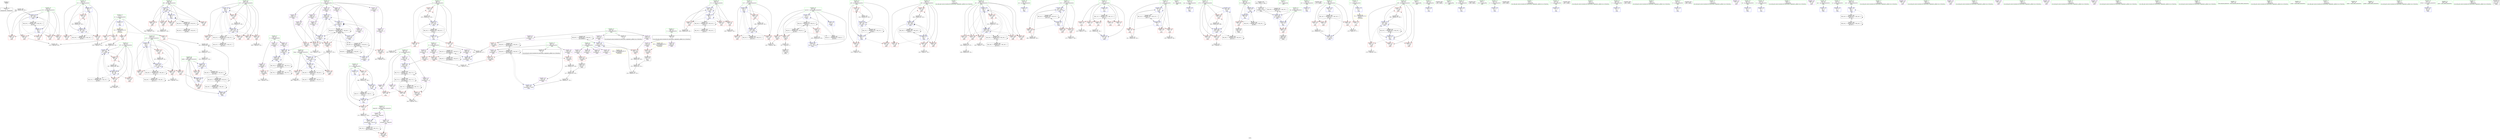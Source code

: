 digraph "SVFG" {
	label="SVFG";

	Node0x55a0f6d6ff10 [shape=record,color=grey,label="{NodeID: 0\nNullPtr}"];
	Node0x55a0f6d6ff10 -> Node0x55a0f6db6070[style=solid];
	Node0x55a0f6dc8a40 [shape=record,color=grey,label="{NodeID: 360\n239 = Binary(238, 162, )\n}"];
	Node0x55a0f6dc8a40 -> Node0x55a0f6dc2860[style=solid];
	Node0x55a0f6dc3560 [shape=record,color=blue,label="{NodeID: 277\n98\<--322\nj80\<--inc89\nmain\n}"];
	Node0x55a0f6dc3560 -> Node0x55a0f6dbc360[style=dashed];
	Node0x55a0f6dc3560 -> Node0x55a0f6dbc430[style=dashed];
	Node0x55a0f6dc3560 -> Node0x55a0f6dbc500[style=dashed];
	Node0x55a0f6dc3560 -> Node0x55a0f6dbc5d0[style=dashed];
	Node0x55a0f6dc3560 -> Node0x55a0f6dc33c0[style=dashed];
	Node0x55a0f6dc3560 -> Node0x55a0f6dc3560[style=dashed];
	Node0x55a0f6dc3560 -> Node0x55a0f6ddf090[style=dashed];
	Node0x55a0f6db70a0 [shape=record,color=red,label="{NodeID: 194\n365\<--104\n\<--j107\nmain\n}"];
	Node0x55a0f6d78570 [shape=record,color=purple,label="{NodeID: 111\n363\<--52\narrayidx111\<--e\nmain\n}"];
	Node0x55a0f6d78570 -> Node0x55a0f6db8760[style=solid];
	Node0x55a0f6d702a0 [shape=record,color=green,label="{NodeID: 28\n13\<--14\nw\<--w_field_insensitive\nGlob }"];
	Node0x55a0f6d702a0 -> Node0x55a0f6db9ed0[style=solid];
	Node0x55a0f6d702a0 -> Node0x55a0f6db9fa0[style=solid];
	Node0x55a0f6d702a0 -> Node0x55a0f6dc1000[style=solid];
	Node0x55a0f6d702a0 -> Node0x55a0f6dc49b0[style=solid];
	Node0x55a0f6d702a0 -> Node0x55a0f6dc4c20[style=solid];
	Node0x55a0f6dbd3e0 [shape=record,color=grey,label="{NodeID: 388\n293 = cmp(292, 134, )\n}"];
	Node0x55a0f6dc4c20 [shape=record,color=blue,label="{NodeID: 305\n13\<--480\nw\<--div\nmain\n}"];
	Node0x55a0f6dc4c20 -> Node0x55a0f6db9ed0[style=dashed];
	Node0x55a0f6dc4c20 -> Node0x55a0f6db9fa0[style=dashed];
	Node0x55a0f6dc4c20 -> Node0x55a0f6dc4c20[style=dashed];
	Node0x55a0f6dc4c20 -> Node0x55a0f6df56a0[style=dashed];
	Node0x55a0f6db8760 [shape=record,color=red,label="{NodeID: 222\n364\<--363\n\<--arrayidx111\nmain\n}"];
	Node0x55a0f6db8760 -> Node0x55a0f6dc3b10[style=solid];
	Node0x55a0f6dba210 [shape=record,color=red,label="{NodeID: 139\n446\<--37\n\<--ansCnt\nmain\n}"];
	Node0x55a0f6dba210 -> Node0x55a0f6dca0c0[style=solid];
	Node0x55a0f6d78ca0 [shape=record,color=green,label="{NodeID: 56\n84\<--85\nj28\<--j28_field_insensitive\nmain\n}"];
	Node0x55a0f6d78ca0 -> Node0x55a0f6dbb250[style=solid];
	Node0x55a0f6d78ca0 -> Node0x55a0f6dbb320[style=solid];
	Node0x55a0f6d78ca0 -> Node0x55a0f6dbb3f0[style=solid];
	Node0x55a0f6d78ca0 -> Node0x55a0f6dc25f0[style=solid];
	Node0x55a0f6d78ca0 -> Node0x55a0f6dc2790[style=solid];
	Node0x55a0f6dfaba0 [shape=record,color=black,label="{NodeID: 499\nMR_46V_2 = PHI(MR_46V_3, MR_46V_1, )\npts\{109 \}\n}"];
	Node0x55a0f6dfaba0 -> Node0x55a0f6dc3ff0[style=dashed];
	Node0x55a0f6dfaba0 -> Node0x55a0f6df06a0[style=dashed];
	Node0x55a0f6dfaba0 -> Node0x55a0f6dfaba0[style=dashed];
	Node0x55a0f6dc1f70 [shape=record,color=blue,label="{NodeID: 250\n157\<--154\narrayidx6\<--sub\nmain\n}"];
	Node0x55a0f6dc1f70 -> Node0x55a0f6db8010[style=dashed];
	Node0x55a0f6dc1f70 -> Node0x55a0f6dc1f70[style=dashed];
	Node0x55a0f6dc1f70 -> Node0x55a0f6def2a0[style=dashed];
	Node0x55a0f6dbb8d0 [shape=record,color=red,label="{NodeID: 167\n254\<--90\n\<--j49\nmain\n}"];
	Node0x55a0f6db6540 [shape=record,color=black,label="{NodeID: 84\n152\<--151\nconv\<--\nmain\n}"];
	Node0x55a0f6db6540 -> Node0x55a0f6dc7e40[style=solid];
	Node0x55a0f6d75a90 [shape=record,color=green,label="{NodeID: 1\n5\<--1\n\<--dummyObj\nCan only get source location for instruction, argument, global var or function.}"];
	Node0x55a0f6dc8bc0 [shape=record,color=grey,label="{NodeID: 361\n336 = Binary(335, 337, )\n}"];
	Node0x55a0f6dc8bc0 -> Node0x55a0f6dc8ec0[style=solid];
	Node0x55a0f6dc3630 [shape=record,color=blue,label="{NodeID: 278\n100\<--5\nj91\<--\nmain\n}"];
	Node0x55a0f6dc3630 -> Node0x55a0f6dbc6a0[style=dashed];
	Node0x55a0f6dc3630 -> Node0x55a0f6dbc770[style=dashed];
	Node0x55a0f6dc3630 -> Node0x55a0f6dbc840[style=dashed];
	Node0x55a0f6dc3630 -> Node0x55a0f6dbc910[style=dashed];
	Node0x55a0f6dc3630 -> Node0x55a0f6dbc9e0[style=dashed];
	Node0x55a0f6dc3630 -> Node0x55a0f6dbcab0[style=dashed];
	Node0x55a0f6dc3630 -> Node0x55a0f6dc3630[style=dashed];
	Node0x55a0f6dc3630 -> Node0x55a0f6dc38a0[style=dashed];
	Node0x55a0f6dc3630 -> Node0x55a0f6ddf590[style=dashed];
	Node0x55a0f6db7170 [shape=record,color=red,label="{NodeID: 195\n368\<--104\n\<--j107\nmain\n}"];
	Node0x55a0f6d78640 [shape=record,color=purple,label="{NodeID: 112\n369\<--52\narrayidx113\<--e\nmain\n}"];
	Node0x55a0f6d78640 -> Node0x55a0f6db8830[style=solid];
	Node0x55a0f6d703a0 [shape=record,color=green,label="{NodeID: 29\n15\<--16\nmi\<--mi_field_insensitive\nGlob }"];
	Node0x55a0f6d703a0 -> Node0x55a0f6dc1100[style=solid];
	Node0x55a0f6dbd560 [shape=record,color=grey,label="{NodeID: 389\n380 = cmp(379, 5, )\n}"];
	Node0x55a0f6dc4cf0 [shape=record,color=blue,label="{NodeID: 306\n118\<--484\ni161\<--inc168\nmain\n}"];
	Node0x55a0f6dc4cf0 -> Node0x55a0f6db7b30[style=dashed];
	Node0x55a0f6dc4cf0 -> Node0x55a0f6db7c00[style=dashed];
	Node0x55a0f6dc4cf0 -> Node0x55a0f6db7cd0[style=dashed];
	Node0x55a0f6dc4cf0 -> Node0x55a0f6dc4cf0[style=dashed];
	Node0x55a0f6dc4cf0 -> Node0x55a0f6dfbfa0[style=dashed];
	Node0x55a0f6db8830 [shape=record,color=red,label="{NodeID: 223\n370\<--369\n\<--arrayidx113\nmain\n}"];
	Node0x55a0f6db8830 -> Node0x55a0f6dc9ac0[style=solid];
	Node0x55a0f6dba2e0 [shape=record,color=red,label="{NodeID: 140\n132\<--74\n\<--i\nmain\n}"];
	Node0x55a0f6dba2e0 -> Node0x55a0f6dca840[style=solid];
	Node0x55a0f6d78d70 [shape=record,color=green,label="{NodeID: 57\n86\<--87\nk\<--k_field_insensitive\nmain\n}"];
	Node0x55a0f6d78d70 -> Node0x55a0f6dbb4c0[style=solid];
	Node0x55a0f6d78d70 -> Node0x55a0f6dbb590[style=solid];
	Node0x55a0f6d78d70 -> Node0x55a0f6dbb660[style=solid];
	Node0x55a0f6d78d70 -> Node0x55a0f6dc2930[style=solid];
	Node0x55a0f6d78d70 -> Node0x55a0f6dc45a0[style=solid];
	Node0x55a0f6dfb0a0 [shape=record,color=black,label="{NodeID: 500\nMR_48V_2 = PHI(MR_48V_3, MR_48V_1, )\npts\{111 \}\n}"];
	Node0x55a0f6dfb0a0 -> Node0x55a0f6dc40c0[style=dashed];
	Node0x55a0f6dfb0a0 -> Node0x55a0f6df0ba0[style=dashed];
	Node0x55a0f6dfb0a0 -> Node0x55a0f6dfb0a0[style=dashed];
	Node0x55a0f6dc2040 [shape=record,color=blue,label="{NodeID: 251\n76\<--161\nj\<--inc\nmain\n}"];
	Node0x55a0f6dc2040 -> Node0x55a0f6dba6f0[style=dashed];
	Node0x55a0f6dc2040 -> Node0x55a0f6dba7c0[style=dashed];
	Node0x55a0f6dc2040 -> Node0x55a0f6dba890[style=dashed];
	Node0x55a0f6dc2040 -> Node0x55a0f6dc2040[style=dashed];
	Node0x55a0f6dc2040 -> Node0x55a0f6deeda0[style=dashed];
	Node0x55a0f6dbb9a0 [shape=record,color=red,label="{NodeID: 168\n259\<--90\n\<--j49\nmain\n}"];
	Node0x55a0f6db6610 [shape=record,color=black,label="{NodeID: 85\n226\<--225\nconv36\<--\nmain\n}"];
	Node0x55a0f6db6610 -> Node0x55a0f6dc97c0[style=solid];
	Node0x55a0f6db57f0 [shape=record,color=green,label="{NodeID: 2\n59\<--1\n.str\<--dummyObj\nGlob }"];
	Node0x55a0f6dc8d40 [shape=record,color=grey,label="{NodeID: 362\n234 = Binary(233, 162, )\n}"];
	Node0x55a0f6dc8d40 -> Node0x55a0f6dc2790[style=solid];
	Node0x55a0f6dc3700 [shape=record,color=blue,label="{NodeID: 279\n344\<--162\narrayidx101\<--\nmain\n}"];
	Node0x55a0f6dc3700 -> Node0x55a0f6db85c0[style=dashed];
	Node0x55a0f6dc3700 -> Node0x55a0f6db8760[style=dashed];
	Node0x55a0f6dc3700 -> Node0x55a0f6db8830[style=dashed];
	Node0x55a0f6dc3700 -> Node0x55a0f6dc3220[style=dashed];
	Node0x55a0f6dc3700 -> Node0x55a0f6dc3700[style=dashed];
	Node0x55a0f6dc3700 -> Node0x55a0f6dc37d0[style=dashed];
	Node0x55a0f6dc3700 -> Node0x55a0f6ddb180[style=dashed];
	Node0x55a0f6dc3700 -> Node0x55a0f6de7fa0[style=dashed];
	Node0x55a0f6db7240 [shape=record,color=red,label="{NodeID: 196\n375\<--104\n\<--j107\nmain\n}"];
	Node0x55a0f6db7240 -> Node0x55a0f6dc6dc0[style=solid];
	Node0x55a0f6d78710 [shape=record,color=purple,label="{NodeID: 113\n403\<--52\narrayidx129\<--e\nmain\n}"];
	Node0x55a0f6d78710 -> Node0x55a0f6db8900[style=solid];
	Node0x55a0f6d704a0 [shape=record,color=green,label="{NodeID: 30\n17\<--18\nma\<--ma_field_insensitive\nGlob }"];
	Node0x55a0f6d704a0 -> Node0x55a0f6dc1200[style=solid];
	Node0x55a0f6dbd6e0 [shape=record,color=grey,label="{NodeID: 390\n245 = cmp(244, 246, )\n}"];
	Node0x55a0f6dc4dc0 [shape=record,color=blue,label="{NodeID: 307\n120\<--488\ni170\<--\nmain\n}"];
	Node0x55a0f6dc4dc0 -> Node0x55a0f6db7da0[style=dashed];
	Node0x55a0f6dc4dc0 -> Node0x55a0f6db7e70[style=dashed];
	Node0x55a0f6dc4dc0 -> Node0x55a0f6db7f40[style=dashed];
	Node0x55a0f6dc4dc0 -> Node0x55a0f6dc4e90[style=dashed];
	Node0x55a0f6dc4dc0 -> Node0x55a0f6dfc4a0[style=dashed];
	Node0x55a0f6db8900 [shape=record,color=red,label="{NodeID: 224\n404\<--403\n\<--arrayidx129\nmain\n}"];
	Node0x55a0f6db8900 -> Node0x55a0f6dbdfe0[style=solid];
	Node0x55a0f6dba3b0 [shape=record,color=red,label="{NodeID: 141\n142\<--74\n\<--i\nmain\n}"];
	Node0x55a0f6d78e40 [shape=record,color=green,label="{NodeID: 58\n88\<--89\nfi\<--fi_field_insensitive\nmain\n}"];
	Node0x55a0f6d78e40 -> Node0x55a0f6dbb730[style=solid];
	Node0x55a0f6d78e40 -> Node0x55a0f6dc2a00[style=solid];
	Node0x55a0f6d78e40 -> Node0x55a0f6dc3d80[style=solid];
	Node0x55a0f6dfb5a0 [shape=record,color=black,label="{NodeID: 501\nMR_50V_2 = PHI(MR_50V_5, MR_50V_1, )\npts\{113 \}\n}"];
	Node0x55a0f6dfb5a0 -> Node0x55a0f6dc4670[style=dashed];
	Node0x55a0f6dc2110 [shape=record,color=blue,label="{NodeID: 252\n74\<--167\ni\<--inc8\nmain\n}"];
	Node0x55a0f6dc2110 -> Node0x55a0f6dee8a0[style=dashed];
	Node0x55a0f6dbba70 [shape=record,color=red,label="{NodeID: 169\n263\<--90\n\<--j49\nmain\n}"];
	Node0x55a0f6dbba70 -> Node0x55a0f6dc9c40[style=solid];
	Node0x55a0f6db66e0 [shape=record,color=black,label="{NodeID: 86\n392\<--391\ntobool\<--\nmain\n}"];
	Node0x55a0f6db5880 [shape=record,color=green,label="{NodeID: 3\n61\<--1\n.str.1\<--dummyObj\nGlob }"];
	Node0x55a0f6dc8ec0 [shape=record,color=grey,label="{NodeID: 363\n338 = Binary(336, 134, )\n}"];
	Node0x55a0f6dc37d0 [shape=record,color=blue,label="{NodeID: 280\n348\<--5\narrayidx102\<--\nmain\n}"];
	Node0x55a0f6dc37d0 -> Node0x55a0f6db85c0[style=dashed];
	Node0x55a0f6dc37d0 -> Node0x55a0f6db8760[style=dashed];
	Node0x55a0f6dc37d0 -> Node0x55a0f6db8830[style=dashed];
	Node0x55a0f6dc37d0 -> Node0x55a0f6dc3220[style=dashed];
	Node0x55a0f6dc37d0 -> Node0x55a0f6dc3700[style=dashed];
	Node0x55a0f6dc37d0 -> Node0x55a0f6dc37d0[style=dashed];
	Node0x55a0f6dc37d0 -> Node0x55a0f6ddb180[style=dashed];
	Node0x55a0f6dc37d0 -> Node0x55a0f6de7fa0[style=dashed];
	Node0x55a0f6db7310 [shape=record,color=red,label="{NodeID: 197\n409\<--108\n\<--index\nmain\n}"];
	Node0x55a0f6db7310 -> Node0x55a0f6dc8440[style=solid];
	Node0x55a0f6d787e0 [shape=record,color=purple,label="{NodeID: 114\n276\<--54\narrayidx63\<--f\nmain\n}"];
	Node0x55a0f6d787e0 -> Node0x55a0f6dc2ee0[style=solid];
	Node0x55a0f6d705a0 [shape=record,color=green,label="{NodeID: 31\n19\<--20\ncnt\<--cnt_field_insensitive\nGlob }"];
	Node0x55a0f6d705a0 -> Node0x55a0f6dc1300[style=solid];
	Node0x55a0f6dbd860 [shape=record,color=grey,label="{NodeID: 391\n328 = cmp(327, 134, )\n}"];
	Node0x55a0f6dc4e90 [shape=record,color=blue,label="{NodeID: 308\n120\<--500\ni170\<--dec177\nmain\n}"];
	Node0x55a0f6dc4e90 -> Node0x55a0f6db7da0[style=dashed];
	Node0x55a0f6dc4e90 -> Node0x55a0f6db7e70[style=dashed];
	Node0x55a0f6dc4e90 -> Node0x55a0f6db7f40[style=dashed];
	Node0x55a0f6dc4e90 -> Node0x55a0f6dc4e90[style=dashed];
	Node0x55a0f6dc4e90 -> Node0x55a0f6dfc4a0[style=dashed];
	Node0x55a0f6db89d0 [shape=record,color=red,label="{NodeID: 225\n418\<--417\n\<--arrayidx135\nmain\n}"];
	Node0x55a0f6db89d0 -> Node0x55a0f6dc4400[style=solid];
	Node0x55a0f6dba480 [shape=record,color=red,label="{NodeID: 142\n147\<--74\n\<--i\nmain\n}"];
	Node0x55a0f6d78f10 [shape=record,color=green,label="{NodeID: 59\n90\<--91\nj49\<--j49_field_insensitive\nmain\n}"];
	Node0x55a0f6d78f10 -> Node0x55a0f6dbb800[style=solid];
	Node0x55a0f6d78f10 -> Node0x55a0f6dbb8d0[style=solid];
	Node0x55a0f6d78f10 -> Node0x55a0f6dbb9a0[style=solid];
	Node0x55a0f6d78f10 -> Node0x55a0f6dbba70[style=solid];
	Node0x55a0f6d78f10 -> Node0x55a0f6dc2ad0[style=solid];
	Node0x55a0f6d78f10 -> Node0x55a0f6dc2c70[style=solid];
	Node0x55a0f6e22ed0 [shape=record,color=black,label="{NodeID: 585\n171 = PHI()\n}"];
	Node0x55a0f6dfbaa0 [shape=record,color=black,label="{NodeID: 502\nMR_52V_2 = PHI(MR_52V_4, MR_52V_1, )\npts\{115 \}\n}"];
	Node0x55a0f6dfbaa0 -> Node0x55a0f6dc4740[style=dashed];
	Node0x55a0f6dc21e0 [shape=record,color=blue,label="{NodeID: 253\n78\<--162\nrr\<--\nmain\n}"];
	Node0x55a0f6dc21e0 -> Node0x55a0f6df60a0[style=dashed];
	Node0x55a0f6dbbb40 [shape=record,color=red,label="{NodeID: 170\n269\<--92\n\<--j58\nmain\n}"];
	Node0x55a0f6dbbb40 -> Node0x55a0f6dca3c0[style=solid];
	Node0x55a0f6db67b0 [shape=record,color=black,label="{NodeID: 87\n438\<--437\n\<--cmp146\nmain\n}"];
	Node0x55a0f6d75190 [shape=record,color=green,label="{NodeID: 4\n63\<--1\n.str.2\<--dummyObj\nGlob }"];
	Node0x55a0f6dc9040 [shape=record,color=grey,label="{NodeID: 364\n322 = Binary(321, 162, )\n}"];
	Node0x55a0f6dc9040 -> Node0x55a0f6dc3560[style=solid];
	Node0x55a0f6dc38a0 [shape=record,color=blue,label="{NodeID: 281\n100\<--353\nj91\<--inc105\nmain\n}"];
	Node0x55a0f6dc38a0 -> Node0x55a0f6dbc6a0[style=dashed];
	Node0x55a0f6dc38a0 -> Node0x55a0f6dbc770[style=dashed];
	Node0x55a0f6dc38a0 -> Node0x55a0f6dbc840[style=dashed];
	Node0x55a0f6dc38a0 -> Node0x55a0f6dbc910[style=dashed];
	Node0x55a0f6dc38a0 -> Node0x55a0f6dbc9e0[style=dashed];
	Node0x55a0f6dc38a0 -> Node0x55a0f6dbcab0[style=dashed];
	Node0x55a0f6dc38a0 -> Node0x55a0f6dc3630[style=dashed];
	Node0x55a0f6dc38a0 -> Node0x55a0f6dc38a0[style=dashed];
	Node0x55a0f6dc38a0 -> Node0x55a0f6ddf590[style=dashed];
	Node0x55a0f6db73e0 [shape=record,color=red,label="{NodeID: 198\n416\<--108\n\<--index\nmain\n}"];
	Node0x55a0f6d788b0 [shape=record,color=purple,label="{NodeID: 115\n339\<--54\narrayidx98\<--f\nmain\n}"];
	Node0x55a0f6d788b0 -> Node0x55a0f6db8690[style=solid];
	Node0x55a0f6d706a0 [shape=record,color=green,label="{NodeID: 32\n21\<--22\nt\<--t_field_insensitive\nGlob }"];
	Node0x55a0f6d706a0 -> Node0x55a0f6dc1400[style=solid];
	Node0x55a0f6dbd9e0 [shape=record,color=grey,label="{NodeID: 392\n178 = cmp(176, 177, )\n}"];
	Node0x55a0f6dc4f60 [shape=record,color=blue,label="{NodeID: 309\n78\<--513\nrr\<--inc184\nmain\n}"];
	Node0x55a0f6dc4f60 -> Node0x55a0f6df60a0[style=dashed];
	Node0x55a0f6db8aa0 [shape=record,color=red,label="{NodeID: 226\n450\<--449\n\<--\nmain\n}"];
	Node0x55a0f6db8aa0 -> Node0x55a0f6dca540[style=solid];
	Node0x55a0f6dba550 [shape=record,color=red,label="{NodeID: 143\n156\<--74\n\<--i\nmain\n}"];
	Node0x55a0f6d78fe0 [shape=record,color=green,label="{NodeID: 60\n92\<--93\nj58\<--j58_field_insensitive\nmain\n}"];
	Node0x55a0f6d78fe0 -> Node0x55a0f6dbbb40[style=solid];
	Node0x55a0f6d78fe0 -> Node0x55a0f6dbbc10[style=solid];
	Node0x55a0f6d78fe0 -> Node0x55a0f6dbbce0[style=solid];
	Node0x55a0f6d78fe0 -> Node0x55a0f6dbbdb0[style=solid];
	Node0x55a0f6d78fe0 -> Node0x55a0f6dc2d40[style=solid];
	Node0x55a0f6d78fe0 -> Node0x55a0f6dc2fb0[style=solid];
	Node0x55a0f6e22fd0 [shape=record,color=black,label="{NodeID: 586\n185 = PHI()\n}"];
	Node0x55a0f6dfbfa0 [shape=record,color=black,label="{NodeID: 503\nMR_54V_2 = PHI(MR_54V_6, MR_54V_1, )\npts\{119 \}\n}"];
	Node0x55a0f6dfbfa0 -> Node0x55a0f6dc4a80[style=dashed];
	Node0x55a0f6dfbfa0 -> Node0x55a0f6dfbfa0[style=dashed];
	Node0x55a0f6dc22b0 [shape=record,color=blue,label="{NodeID: 254\n37\<--5\nansCnt\<--\nmain\n}"];
	Node0x55a0f6dc22b0 -> Node0x55a0f6dba140[style=dashed];
	Node0x55a0f6dc22b0 -> Node0x55a0f6dba210[style=dashed];
	Node0x55a0f6dc22b0 -> Node0x55a0f6de2790[style=dashed];
	Node0x55a0f6dc22b0 -> Node0x55a0f6defca0[style=dashed];
	Node0x55a0f6dc22b0 -> Node0x55a0f6df5ba0[style=dashed];
	Node0x55a0f6dbbc10 [shape=record,color=red,label="{NodeID: 171\n272\<--92\n\<--j58\nmain\n}"];
	Node0x55a0f6db6880 [shape=record,color=black,label="{NodeID: 88\n441\<--439\nfrombool\<--cond\nmain\n}"];
	Node0x55a0f6db6880 -> Node0x55a0f6dc4670[style=solid];
	Node0x55a0f6d75220 [shape=record,color=green,label="{NodeID: 5\n65\<--1\n.str.3\<--dummyObj\nGlob }"];
	Node0x55a0f6dc91c0 [shape=record,color=grey,label="{NodeID: 365\n300 = Binary(299, 162, )\n}"];
	Node0x55a0f6dc91c0 -> Node0x55a0f6dc32f0[style=solid];
	Node0x55a0f6dc3970 [shape=record,color=blue,label="{NodeID: 282\n102\<--5\ntemp\<--\nmain\n}"];
	Node0x55a0f6dc3970 -> Node0x55a0f6dbcb80[style=dashed];
	Node0x55a0f6dc3970 -> Node0x55a0f6dbcc50[style=dashed];
	Node0x55a0f6dc3970 -> Node0x55a0f6dc3970[style=dashed];
	Node0x55a0f6dc3970 -> Node0x55a0f6dc3be0[style=dashed];
	Node0x55a0f6dc3970 -> Node0x55a0f6ddfa90[style=dashed];
	Node0x55a0f6db74b0 [shape=record,color=red,label="{NodeID: 199\n399\<--110\n\<--j125\nmain\n}"];
	Node0x55a0f6db74b0 -> Node0x55a0f6dca6c0[style=solid];
	Node0x55a0f6db8f60 [shape=record,color=purple,label="{NodeID: 116\n366\<--54\narrayidx112\<--f\nmain\n}"];
	Node0x55a0f6db8f60 -> Node0x55a0f6dc3b10[style=solid];
	Node0x55a0f6d707a0 [shape=record,color=green,label="{NodeID: 33\n23\<--24\nfi\<--fi_field_insensitive\nGlob }"];
	Node0x55a0f6d707a0 -> Node0x55a0f6dc1500[style=solid];
	Node0x55a0f6dbdb60 [shape=record,color=grey,label="{NodeID: 393\n215 = cmp(214, 140, )\n}"];
	Node0x55a0f6db8b70 [shape=record,color=red,label="{NodeID: 227\n453\<--452\n\<--arrayidx151\nmain\n}"];
	Node0x55a0f6db8b70 -> Node0x55a0f6dca540[style=solid];
	Node0x55a0f6dba620 [shape=record,color=red,label="{NodeID: 144\n166\<--74\n\<--i\nmain\n}"];
	Node0x55a0f6dba620 -> Node0x55a0f6dc76c0[style=solid];
	Node0x55a0f6d790b0 [shape=record,color=green,label="{NodeID: 61\n94\<--95\ni67\<--i67_field_insensitive\nmain\n}"];
	Node0x55a0f6d790b0 -> Node0x55a0f6dbbe80[style=solid];
	Node0x55a0f6d790b0 -> Node0x55a0f6dbbf50[style=solid];
	Node0x55a0f6d790b0 -> Node0x55a0f6dbc020[style=solid];
	Node0x55a0f6d790b0 -> Node0x55a0f6dc3080[style=solid];
	Node0x55a0f6d790b0 -> Node0x55a0f6dc3e50[style=solid];
	Node0x55a0f6e230d0 [shape=record,color=black,label="{NodeID: 587\n189 = PHI()\n}"];
	Node0x55a0f6dfc4a0 [shape=record,color=black,label="{NodeID: 504\nMR_56V_2 = PHI(MR_56V_6, MR_56V_1, )\npts\{121 \}\n}"];
	Node0x55a0f6dfc4a0 -> Node0x55a0f6dc4dc0[style=dashed];
	Node0x55a0f6dfc4a0 -> Node0x55a0f6dfc4a0[style=dashed];
	Node0x55a0f6dc6520 [shape=record,color=black,label="{NodeID: 338\n439 = PHI(127, 440, )\n}"];
	Node0x55a0f6dc6520 -> Node0x55a0f6db6880[style=solid];
	Node0x55a0f6dc2380 [shape=record,color=blue,label="{NodeID: 255\n80\<--5\ni15\<--\nmain\n}"];
	Node0x55a0f6dc2380 -> Node0x55a0f6dbabd0[style=dashed];
	Node0x55a0f6dc2380 -> Node0x55a0f6dbaca0[style=dashed];
	Node0x55a0f6dc2380 -> Node0x55a0f6dbad70[style=dashed];
	Node0x55a0f6dc2380 -> Node0x55a0f6dc2450[style=dashed];
	Node0x55a0f6dc2380 -> Node0x55a0f6df65a0[style=dashed];
	Node0x55a0f6dbbce0 [shape=record,color=red,label="{NodeID: 172\n275\<--92\n\<--j58\nmain\n}"];
	Node0x55a0f6db6950 [shape=record,color=black,label="{NodeID: 89\n464\<--463\ntobool158\<--\nmain\n}"];
	Node0x55a0f6d752b0 [shape=record,color=green,label="{NodeID: 6\n67\<--1\n.str.4\<--dummyObj\nGlob }"];
	Node0x55a0f6dc9340 [shape=record,color=grey,label="{NodeID: 366\n220 = Binary(219, 146, )\n}"];
	Node0x55a0f6dc9340 -> Node0x55a0f6dc97c0[style=solid];
	Node0x55a0f6dc3a40 [shape=record,color=blue,label="{NodeID: 283\n104\<--5\nj107\<--\nmain\n}"];
	Node0x55a0f6dc3a40 -> Node0x55a0f6db6f00[style=dashed];
	Node0x55a0f6dc3a40 -> Node0x55a0f6db6fd0[style=dashed];
	Node0x55a0f6dc3a40 -> Node0x55a0f6db70a0[style=dashed];
	Node0x55a0f6dc3a40 -> Node0x55a0f6db7170[style=dashed];
	Node0x55a0f6dc3a40 -> Node0x55a0f6db7240[style=dashed];
	Node0x55a0f6dc3a40 -> Node0x55a0f6dc3a40[style=dashed];
	Node0x55a0f6dc3a40 -> Node0x55a0f6dc3cb0[style=dashed];
	Node0x55a0f6dc3a40 -> Node0x55a0f6ddff90[style=dashed];
	Node0x55a0f6db7580 [shape=record,color=red,label="{NodeID: 200\n402\<--110\n\<--j125\nmain\n}"];
	Node0x55a0f6db9030 [shape=record,color=purple,label="{NodeID: 117\n422\<--56\narrayidx137\<--g\nmain\n}"];
	Node0x55a0f6db9030 -> Node0x55a0f6dc4400[style=solid];
	Node0x55a0f6d75bb0 [shape=record,color=green,label="{NodeID: 34\n25\<--26\ncc\<--cc_field_insensitive\nGlob }"];
	Node0x55a0f6d75bb0 -> Node0x55a0f6dc1600[style=solid];
	Node0x55a0f6dbdce0 [shape=record,color=grey,label="{NodeID: 394\n252 = cmp(251, 134, )\n}"];
	Node0x55a0f6db8c40 [shape=record,color=red,label="{NodeID: 228\n467\<--466\n\<--\nmain\n}"];
	Node0x55a0f6db8c40 -> Node0x55a0f6dc49b0[style=solid];
	Node0x55a0f6dba6f0 [shape=record,color=red,label="{NodeID: 145\n138\<--76\n\<--j\nmain\n}"];
	Node0x55a0f6dba6f0 -> Node0x55a0f6dca9c0[style=solid];
	Node0x55a0f6d79180 [shape=record,color=green,label="{NodeID: 62\n96\<--97\nj72\<--j72_field_insensitive\nmain\n}"];
	Node0x55a0f6d79180 -> Node0x55a0f6dbc0f0[style=solid];
	Node0x55a0f6d79180 -> Node0x55a0f6dbc1c0[style=solid];
	Node0x55a0f6d79180 -> Node0x55a0f6dbc290[style=solid];
	Node0x55a0f6d79180 -> Node0x55a0f6dc3150[style=solid];
	Node0x55a0f6d79180 -> Node0x55a0f6dc32f0[style=solid];
	Node0x55a0f6e231d0 [shape=record,color=black,label="{NodeID: 588\n200 = PHI()\n}"];
	Node0x55a0f6dfc9a0 [shape=record,color=black,label="{NodeID: 505\nMR_62V_2 = PHI(MR_62V_3, MR_62V_1, )\npts\{460000 \}\n}"];
	Node0x55a0f6dfc9a0 -> Node0x55a0f6de75a0[style=dashed];
	Node0x55a0f6dfc9a0 -> Node0x55a0f6dfc9a0[style=dashed];
	Node0x55a0f6dc6ac0 [shape=record,color=grey,label="{NodeID: 339\n500 = Binary(499, 388, )\n}"];
	Node0x55a0f6dc6ac0 -> Node0x55a0f6dc4e90[style=solid];
	Node0x55a0f6dc2450 [shape=record,color=blue,label="{NodeID: 256\n80\<--203\ni15\<--inc22\nmain\n}"];
	Node0x55a0f6dc2450 -> Node0x55a0f6dbabd0[style=dashed];
	Node0x55a0f6dc2450 -> Node0x55a0f6dbaca0[style=dashed];
	Node0x55a0f6dc2450 -> Node0x55a0f6dbad70[style=dashed];
	Node0x55a0f6dc2450 -> Node0x55a0f6dc2450[style=dashed];
	Node0x55a0f6dc2450 -> Node0x55a0f6df65a0[style=dashed];
	Node0x55a0f6dbbdb0 [shape=record,color=red,label="{NodeID: 173\n279\<--92\n\<--j58\nmain\n}"];
	Node0x55a0f6dbbdb0 -> Node0x55a0f6dc9640[style=solid];
	Node0x55a0f6db6a20 [shape=record,color=purple,label="{NodeID: 90\n148\<--40\narrayidx4\<--\nmain\n}"];
	Node0x55a0f6d71790 [shape=record,color=green,label="{NodeID: 7\n123\<--1\n\<--dummyObj\nCan only get source location for instruction, argument, global var or function.}"];
	Node0x55a0f6dc94c0 [shape=record,color=grey,label="{NodeID: 367\n228 = Binary(227, 155, )\n}"];
	Node0x55a0f6dc94c0 -> Node0x55a0f6dc26c0[style=solid];
	Node0x55a0f6dc3b10 [shape=record,color=blue,label="{NodeID: 284\n366\<--364\narrayidx112\<--\nmain\n}"];
	Node0x55a0f6dc3b10 -> Node0x55a0f6dc2ee0[style=dashed];
	Node0x55a0f6dc3b10 -> Node0x55a0f6dc3b10[style=dashed];
	Node0x55a0f6dc3b10 -> Node0x55a0f6df47a0[style=dashed];
	Node0x55a0f6dc3b10 -> Node0x55a0f6dfd8a0[style=dashed];
	Node0x55a0f6db7650 [shape=record,color=red,label="{NodeID: 201\n407\<--110\n\<--j125\nmain\n}"];
	Node0x55a0f6db7650 -> Node0x55a0f6dc4190[style=solid];
	Node0x55a0f6db9100 [shape=record,color=purple,label="{NodeID: 118\n449\<--56\n\<--g\nmain\n}"];
	Node0x55a0f6db9100 -> Node0x55a0f6db8aa0[style=solid];
	Node0x55a0f6d75cb0 [shape=record,color=green,label="{NodeID: 35\n27\<--28\nr\<--r_field_insensitive\nGlob }"];
	Node0x55a0f6d75cb0 -> Node0x55a0f6dc1700[style=solid];
	Node0x55a0f6dbde60 [shape=record,color=grey,label="{NodeID: 395\n360 = cmp(359, 134, )\n}"];
	Node0x55a0f6db8d10 [shape=record,color=red,label="{NodeID: 229\n495\<--494\n\<--arrayidx174\nmain\n}"];
	Node0x55a0f6dba7c0 [shape=record,color=red,label="{NodeID: 146\n149\<--76\n\<--j\nmain\n}"];
	Node0x55a0f6d79250 [shape=record,color=green,label="{NodeID: 63\n98\<--99\nj80\<--j80_field_insensitive\nmain\n}"];
	Node0x55a0f6d79250 -> Node0x55a0f6dbc360[style=solid];
	Node0x55a0f6d79250 -> Node0x55a0f6dbc430[style=solid];
	Node0x55a0f6d79250 -> Node0x55a0f6dbc500[style=solid];
	Node0x55a0f6d79250 -> Node0x55a0f6dbc5d0[style=solid];
	Node0x55a0f6d79250 -> Node0x55a0f6dc33c0[style=solid];
	Node0x55a0f6d79250 -> Node0x55a0f6dc3560[style=solid];
	Node0x55a0f6e232d0 [shape=record,color=black,label="{NodeID: 589\n497 = PHI()\n}"];
	Node0x55a0f6dfcea0 [shape=record,color=black,label="{NodeID: 506\nMR_66V_2 = PHI(MR_66V_3, MR_66V_1, )\npts\{510000 \}\n}"];
	Node0x55a0f6dfcea0 -> Node0x55a0f6db84f0[style=dashed];
	Node0x55a0f6dfcea0 -> Node0x55a0f6de89a0[style=dashed];
	Node0x55a0f6dfcea0 -> Node0x55a0f6dfcea0[style=dashed];
	Node0x55a0f6de2790 [shape=record,color=black,label="{NodeID: 423\nMR_8V_6 = PHI(MR_8V_8, MR_8V_4, )\npts\{38 \}\n}"];
	Node0x55a0f6de2790 -> Node0x55a0f6dba070[style=dashed];
	Node0x55a0f6de2790 -> Node0x55a0f6dc4330[style=dashed];
	Node0x55a0f6de2790 -> Node0x55a0f6de2790[style=dashed];
	Node0x55a0f6de2790 -> Node0x55a0f6defca0[style=dashed];
	Node0x55a0f6dc6c40 [shape=record,color=grey,label="{NodeID: 340\n433 = Binary(432, 162, )\n}"];
	Node0x55a0f6dc6c40 -> Node0x55a0f6dc45a0[style=solid];
	Node0x55a0f6dc2520 [shape=record,color=blue,label="{NodeID: 257\n82\<--5\ni24\<--\nmain\n}"];
	Node0x55a0f6dc2520 -> Node0x55a0f6dbae40[style=dashed];
	Node0x55a0f6dc2520 -> Node0x55a0f6dbaf10[style=dashed];
	Node0x55a0f6dc2520 -> Node0x55a0f6dbafe0[style=dashed];
	Node0x55a0f6dc2520 -> Node0x55a0f6dbb0b0[style=dashed];
	Node0x55a0f6dc2520 -> Node0x55a0f6dbb180[style=dashed];
	Node0x55a0f6dc2520 -> Node0x55a0f6dc2860[style=dashed];
	Node0x55a0f6dc2520 -> Node0x55a0f6df6aa0[style=dashed];
	Node0x55a0f6dbbe80 [shape=record,color=red,label="{NodeID: 174\n287\<--94\n\<--i67\nmain\n}"];
	Node0x55a0f6dbbe80 -> Node0x55a0f6dbd0e0[style=solid];
	Node0x55a0f6db6af0 [shape=record,color=purple,label="{NodeID: 91\n150\<--40\narrayidx5\<--\nmain\n}"];
	Node0x55a0f6db6af0 -> Node0x55a0f6db80e0[style=solid];
	Node0x55a0f6d71820 [shape=record,color=green,label="{NodeID: 8\n125\<--1\n\<--dummyObj\nCan only get source location for instruction, argument, global var or function.}"];
	Node0x55a0f6dc9640 [shape=record,color=grey,label="{NodeID: 368\n280 = Binary(279, 162, )\n}"];
	Node0x55a0f6dc9640 -> Node0x55a0f6dc2fb0[style=solid];
	Node0x55a0f6dc3be0 [shape=record,color=blue,label="{NodeID: 285\n102\<--372\ntemp\<--add114\nmain\n}"];
	Node0x55a0f6dc3be0 -> Node0x55a0f6dbcb80[style=dashed];
	Node0x55a0f6dc3be0 -> Node0x55a0f6dbcc50[style=dashed];
	Node0x55a0f6dc3be0 -> Node0x55a0f6dc3970[style=dashed];
	Node0x55a0f6dc3be0 -> Node0x55a0f6dc3be0[style=dashed];
	Node0x55a0f6dc3be0 -> Node0x55a0f6ddfa90[style=dashed];
	Node0x55a0f6db7720 [shape=record,color=red,label="{NodeID: 202\n426\<--110\n\<--j125\nmain\n}"];
	Node0x55a0f6db7720 -> Node0x55a0f6dc7540[style=solid];
	Node0x55a0f6db91d0 [shape=record,color=purple,label="{NodeID: 119\n452\<--56\narrayidx151\<--g\nmain\n}"];
	Node0x55a0f6db91d0 -> Node0x55a0f6db8b70[style=solid];
	Node0x55a0f6d75db0 [shape=record,color=green,label="{NodeID: 36\n29\<--30\nz\<--z_field_insensitive\nGlob }"];
	Node0x55a0f6d75db0 -> Node0x55a0f6dc1800[style=solid];
	Node0x55a0f6df47a0 [shape=record,color=black,label="{NodeID: 479\nMR_70V_6 = PHI(MR_70V_7, MR_70V_4, )\npts\{550000 \}\n}"];
	Node0x55a0f6df47a0 -> Node0x55a0f6db8690[style=dashed];
	Node0x55a0f6df47a0 -> Node0x55a0f6dc2ee0[style=dashed];
	Node0x55a0f6df47a0 -> Node0x55a0f6dc3b10[style=dashed];
	Node0x55a0f6df47a0 -> Node0x55a0f6df47a0[style=dashed];
	Node0x55a0f6df47a0 -> Node0x55a0f6dfd8a0[style=dashed];
	Node0x55a0f6dbdfe0 [shape=record,color=grey,label="{NodeID: 396\n405 = cmp(404, 162, )\n}"];
	Node0x55a0f6db8de0 [shape=record,color=blue,label="{NodeID: 230\n4\<--5\nT\<--\nGlob }"];
	Node0x55a0f6db8de0 -> Node0x55a0f6dfe7a0[style=dashed];
	Node0x55a0f6dba890 [shape=record,color=red,label="{NodeID: 147\n160\<--76\n\<--j\nmain\n}"];
	Node0x55a0f6dba890 -> Node0x55a0f6dc7cc0[style=solid];
	Node0x55a0f6d79320 [shape=record,color=green,label="{NodeID: 64\n100\<--101\nj91\<--j91_field_insensitive\nmain\n}"];
	Node0x55a0f6d79320 -> Node0x55a0f6dbc6a0[style=solid];
	Node0x55a0f6d79320 -> Node0x55a0f6dbc770[style=solid];
	Node0x55a0f6d79320 -> Node0x55a0f6dbc840[style=solid];
	Node0x55a0f6d79320 -> Node0x55a0f6dbc910[style=solid];
	Node0x55a0f6d79320 -> Node0x55a0f6dbc9e0[style=solid];
	Node0x55a0f6d79320 -> Node0x55a0f6dbcab0[style=solid];
	Node0x55a0f6d79320 -> Node0x55a0f6dc3630[style=solid];
	Node0x55a0f6d79320 -> Node0x55a0f6dc38a0[style=solid];
	Node0x55a0f6e233d0 [shape=record,color=black,label="{NodeID: 590\n504 = PHI()\n}"];
	Node0x55a0f6dfd3a0 [shape=record,color=black,label="{NodeID: 507\nMR_68V_2 = PHI(MR_68V_3, MR_68V_1, )\npts\{530000 \}\n}"];
	Node0x55a0f6dfd3a0 -> Node0x55a0f6dc2e10[style=dashed];
	Node0x55a0f6dfd3a0 -> Node0x55a0f6dc3220[style=dashed];
	Node0x55a0f6dfd3a0 -> Node0x55a0f6ddb180[style=dashed];
	Node0x55a0f6dfd3a0 -> Node0x55a0f6de7fa0[style=dashed];
	Node0x55a0f6dfd3a0 -> Node0x55a0f6dfd3a0[style=dashed];
	Node0x55a0f6de2c90 [shape=record,color=black,label="{NodeID: 424\nMR_46V_6 = PHI(MR_46V_9, MR_46V_5, )\npts\{109 \}\n}"];
	Node0x55a0f6de2c90 -> Node0x55a0f6dc4190[style=dashed];
	Node0x55a0f6de2c90 -> Node0x55a0f6de2c90[style=dashed];
	Node0x55a0f6de2c90 -> Node0x55a0f6df06a0[style=dashed];
	Node0x55a0f6dc6dc0 [shape=record,color=grey,label="{NodeID: 341\n376 = Binary(375, 162, )\n}"];
	Node0x55a0f6dc6dc0 -> Node0x55a0f6dc3cb0[style=solid];
	Node0x55a0f6dc25f0 [shape=record,color=blue,label="{NodeID: 258\n84\<--5\nj28\<--\nmain\n}"];
	Node0x55a0f6dc25f0 -> Node0x55a0f6dbb250[style=dashed];
	Node0x55a0f6dc25f0 -> Node0x55a0f6dbb320[style=dashed];
	Node0x55a0f6dc25f0 -> Node0x55a0f6dbb3f0[style=dashed];
	Node0x55a0f6dc25f0 -> Node0x55a0f6dc25f0[style=dashed];
	Node0x55a0f6dc25f0 -> Node0x55a0f6dc2790[style=dashed];
	Node0x55a0f6dc25f0 -> Node0x55a0f6df6fa0[style=dashed];
	Node0x55a0f6dbbf50 [shape=record,color=red,label="{NodeID: 175\n311\<--94\n\<--i67\nmain\n}"];
	Node0x55a0f6db6bc0 [shape=record,color=purple,label="{NodeID: 92\n143\<--42\narrayidx\<--b\nmain\n}"];
	Node0x55a0f6db6bc0 -> Node0x55a0f6db8010[style=solid];
	Node0x55a0f6d718b0 [shape=record,color=green,label="{NodeID: 9\n126\<--1\n\<--dummyObj\nCan only get source location for instruction, argument, global var or function.}"];
	Node0x55a0f6dc97c0 [shape=record,color=grey,label="{NodeID: 369\n227 = Binary(220, 226, )\n}"];
	Node0x55a0f6dc97c0 -> Node0x55a0f6dc94c0[style=solid];
	Node0x55a0f6dc3cb0 [shape=record,color=blue,label="{NodeID: 286\n104\<--376\nj107\<--inc116\nmain\n}"];
	Node0x55a0f6dc3cb0 -> Node0x55a0f6db6f00[style=dashed];
	Node0x55a0f6dc3cb0 -> Node0x55a0f6db6fd0[style=dashed];
	Node0x55a0f6dc3cb0 -> Node0x55a0f6db70a0[style=dashed];
	Node0x55a0f6dc3cb0 -> Node0x55a0f6db7170[style=dashed];
	Node0x55a0f6dc3cb0 -> Node0x55a0f6db7240[style=dashed];
	Node0x55a0f6dc3cb0 -> Node0x55a0f6dc3a40[style=dashed];
	Node0x55a0f6dc3cb0 -> Node0x55a0f6dc3cb0[style=dashed];
	Node0x55a0f6dc3cb0 -> Node0x55a0f6ddff90[style=dashed];
	Node0x55a0f6db77f0 [shape=record,color=red,label="{NodeID: 203\n463\<--112\n\<--ok\nmain\n}"];
	Node0x55a0f6db77f0 -> Node0x55a0f6db6950[style=solid];
	Node0x55a0f6db92a0 [shape=record,color=purple,label="{NodeID: 120\n466\<--56\n\<--g\nmain\n}"];
	Node0x55a0f6db92a0 -> Node0x55a0f6db8c40[style=solid];
	Node0x55a0f6d75eb0 [shape=record,color=green,label="{NodeID: 37\n31\<--32\nx\<--x_field_insensitive\nGlob }"];
	Node0x55a0f6d75eb0 -> Node0x55a0f6dc1900[style=solid];
	Node0x55a0f6dbe160 [shape=record,color=grey,label="{NodeID: 397\n314 = cmp(310, 313, )\n}"];
	Node0x55a0f6dc0d40 [shape=record,color=blue,label="{NodeID: 231\n7\<--5\nm\<--\nGlob }"];
	Node0x55a0f6dc0d40 -> Node0x55a0f6dff2c0[style=dashed];
	Node0x55a0f6dba960 [shape=record,color=red,label="{NodeID: 148\n176\<--78\n\<--rr\nmain\n}"];
	Node0x55a0f6dba960 -> Node0x55a0f6dbd9e0[style=solid];
	Node0x55a0f6d793f0 [shape=record,color=green,label="{NodeID: 65\n102\<--103\ntemp\<--temp_field_insensitive\nmain\n}"];
	Node0x55a0f6d793f0 -> Node0x55a0f6dbcb80[style=solid];
	Node0x55a0f6d793f0 -> Node0x55a0f6dbcc50[style=solid];
	Node0x55a0f6d793f0 -> Node0x55a0f6dc3970[style=solid];
	Node0x55a0f6d793f0 -> Node0x55a0f6dc3be0[style=solid];
	Node0x55a0f6e234d0 [shape=record,color=black,label="{NodeID: 591\n509 = PHI()\n}"];
	Node0x55a0f6dfd8a0 [shape=record,color=black,label="{NodeID: 508\nMR_70V_2 = PHI(MR_70V_3, MR_70V_1, )\npts\{550000 \}\n}"];
	Node0x55a0f6dfd8a0 -> Node0x55a0f6dc2ee0[style=dashed];
	Node0x55a0f6dfd8a0 -> Node0x55a0f6df47a0[style=dashed];
	Node0x55a0f6dfd8a0 -> Node0x55a0f6dfd8a0[style=dashed];
	Node0x55a0f6dc6f40 [shape=record,color=grey,label="{NodeID: 342\n513 = Binary(512, 162, )\n}"];
	Node0x55a0f6dc6f40 -> Node0x55a0f6dc4f60[style=solid];
	Node0x55a0f6dc26c0 [shape=record,color=blue,label="{NodeID: 259\n230\<--228\narrayidx39\<--sub38\nmain\n}"];
	Node0x55a0f6dc26c0 -> Node0x55a0f6de89a0[style=dashed];
	Node0x55a0f6dbc020 [shape=record,color=red,label="{NodeID: 176\n386\<--94\n\<--i67\nmain\n}"];
	Node0x55a0f6dbc020 -> Node0x55a0f6dc8740[style=solid];
	Node0x55a0f6db6c90 [shape=record,color=purple,label="{NodeID: 93\n157\<--42\narrayidx6\<--b\nmain\n}"];
	Node0x55a0f6db6c90 -> Node0x55a0f6dc1f70[style=solid];
	Node0x55a0f6d75820 [shape=record,color=green,label="{NodeID: 10\n127\<--1\n\<--dummyObj\nCan only get source location for instruction, argument, global var or function.}"];
	Node0x55a0f6dc9940 [shape=record,color=grey,label="{NodeID: 370\n284 = Binary(283, 162, )\n}"];
	Node0x55a0f6dc9940 -> Node0x55a0f6dc3080[style=solid];
	Node0x55a0f6dc3d80 [shape=record,color=blue,label="{NodeID: 287\n88\<--383\nfi\<--\nmain\n}"];
	Node0x55a0f6dc3d80 -> Node0x55a0f6dbb730[style=dashed];
	Node0x55a0f6dc3d80 -> Node0x55a0f6dc2a00[style=dashed];
	Node0x55a0f6dc3d80 -> Node0x55a0f6df79a0[style=dashed];
	Node0x55a0f6db78c0 [shape=record,color=red,label="{NodeID: 204\n445\<--114\n\<--i147\nmain\n}"];
	Node0x55a0f6db78c0 -> Node0x55a0f6dca0c0[style=solid];
	Node0x55a0f6db9370 [shape=record,color=purple,label="{NodeID: 121\n170\<--59\n\<--.str\nmain\n}"];
	Node0x55a0f6d75fb0 [shape=record,color=green,label="{NodeID: 38\n33\<--34\nan\<--an_field_insensitive\nGlob }"];
	Node0x55a0f6d75fb0 -> Node0x55a0f6dc1a00[style=solid];
	Node0x55a0f6dbe2e0 [shape=record,color=grey,label="{NodeID: 398\n341 = cmp(340, 162, )\n}"];
	Node0x55a0f6dc0e00 [shape=record,color=blue,label="{NodeID: 232\n9\<--5\nn\<--\nGlob }"];
	Node0x55a0f6dbaa30 [shape=record,color=red,label="{NodeID: 149\n183\<--78\n\<--rr\nmain\n}"];
	Node0x55a0f6d794c0 [shape=record,color=green,label="{NodeID: 66\n104\<--105\nj107\<--j107_field_insensitive\nmain\n}"];
	Node0x55a0f6d794c0 -> Node0x55a0f6db6f00[style=solid];
	Node0x55a0f6d794c0 -> Node0x55a0f6db6fd0[style=solid];
	Node0x55a0f6d794c0 -> Node0x55a0f6db70a0[style=solid];
	Node0x55a0f6d794c0 -> Node0x55a0f6db7170[style=solid];
	Node0x55a0f6d794c0 -> Node0x55a0f6db7240[style=solid];
	Node0x55a0f6d794c0 -> Node0x55a0f6dc3a40[style=solid];
	Node0x55a0f6d794c0 -> Node0x55a0f6dc3cb0[style=solid];
	Node0x55a0f6dfdda0 [shape=record,color=black,label="{NodeID: 509\nMR_72V_2 = PHI(MR_72V_3, MR_72V_1, )\npts\{580000 \}\n}"];
	Node0x55a0f6dfdda0 -> Node0x55a0f6db8aa0[style=dashed];
	Node0x55a0f6dfdda0 -> Node0x55a0f6db8b70[style=dashed];
	Node0x55a0f6dfdda0 -> Node0x55a0f6db8c40[style=dashed];
	Node0x55a0f6dfdda0 -> Node0x55a0f6de3690[style=dashed];
	Node0x55a0f6dfdda0 -> Node0x55a0f6df10a0[style=dashed];
	Node0x55a0f6dfdda0 -> Node0x55a0f6dfdda0[style=dashed];
	Node0x55a0f6de3690 [shape=record,color=black,label="{NodeID: 426\nMR_72V_5 = PHI(MR_72V_7, MR_72V_3, )\npts\{580000 \}\n}"];
	Node0x55a0f6de3690 -> Node0x55a0f6dc4400[style=dashed];
	Node0x55a0f6de3690 -> Node0x55a0f6de3690[style=dashed];
	Node0x55a0f6de3690 -> Node0x55a0f6df10a0[style=dashed];
	Node0x55a0f6dc70c0 [shape=record,color=grey,label="{NodeID: 343\n420 = Binary(419, 162, )\n}"];
	Node0x55a0f6dc70c0 -> Node0x55a0f6dc4330[style=solid];
	Node0x55a0f6dc2790 [shape=record,color=blue,label="{NodeID: 260\n84\<--234\nj28\<--inc41\nmain\n}"];
	Node0x55a0f6dc2790 -> Node0x55a0f6dbb250[style=dashed];
	Node0x55a0f6dc2790 -> Node0x55a0f6dbb320[style=dashed];
	Node0x55a0f6dc2790 -> Node0x55a0f6dbb3f0[style=dashed];
	Node0x55a0f6dc2790 -> Node0x55a0f6dc25f0[style=dashed];
	Node0x55a0f6dc2790 -> Node0x55a0f6dc2790[style=dashed];
	Node0x55a0f6dc2790 -> Node0x55a0f6df6fa0[style=dashed];
	Node0x55a0f6dbc0f0 [shape=record,color=red,label="{NodeID: 177\n292\<--96\n\<--j72\nmain\n}"];
	Node0x55a0f6dbc0f0 -> Node0x55a0f6dbd3e0[style=solid];
	Node0x55a0f6db6d60 [shape=record,color=purple,label="{NodeID: 94\n255\<--42\narrayidx53\<--b\nmain\n}"];
	Node0x55a0f6db6d60 -> Node0x55a0f6db8350[style=solid];
	Node0x55a0f6d758b0 [shape=record,color=green,label="{NodeID: 11\n134\<--1\n\<--dummyObj\nCan only get source location for instruction, argument, global var or function.}"];
	Node0x55a0f6dc9ac0 [shape=record,color=grey,label="{NodeID: 371\n372 = Binary(371, 370, )\n}"];
	Node0x55a0f6dc9ac0 -> Node0x55a0f6dc3be0[style=solid];
	Node0x55a0f6dc3e50 [shape=record,color=blue,label="{NodeID: 288\n94\<--387\ni67\<--dec\nmain\n}"];
	Node0x55a0f6dc3e50 -> Node0x55a0f6dbbe80[style=dashed];
	Node0x55a0f6dc3e50 -> Node0x55a0f6dbbf50[style=dashed];
	Node0x55a0f6dc3e50 -> Node0x55a0f6dbc020[style=dashed];
	Node0x55a0f6dc3e50 -> Node0x55a0f6dc3080[style=dashed];
	Node0x55a0f6dc3e50 -> Node0x55a0f6dc3e50[style=dashed];
	Node0x55a0f6dc3e50 -> Node0x55a0f6df88a0[style=dashed];
	Node0x55a0f6db7990 [shape=record,color=red,label="{NodeID: 205\n451\<--114\n\<--i147\nmain\n}"];
	Node0x55a0f6db9440 [shape=record,color=purple,label="{NodeID: 122\n188\<--59\n\<--.str\nmain\n}"];
	Node0x55a0f6d760b0 [shape=record,color=green,label="{NodeID: 39\n35\<--36\nans\<--ans_field_insensitive\nGlob }"];
	Node0x55a0f6d760b0 -> Node0x55a0f6dc1b00[style=solid];
	Node0x55a0f6df56a0 [shape=record,color=black,label="{NodeID: 482\nMR_6V_2 = PHI(MR_6V_6, MR_6V_1, )\npts\{14 \}\n}"];
	Node0x55a0f6df56a0 -> Node0x55a0f6dc49b0[style=dashed];
	Node0x55a0f6df56a0 -> Node0x55a0f6df56a0[style=dashed];
	Node0x55a0f6dc0f00 [shape=record,color=blue,label="{NodeID: 233\n11\<--5\nq\<--\nGlob }"];
	Node0x55a0f6dbab00 [shape=record,color=red,label="{NodeID: 150\n512\<--78\n\<--rr\nmain\n}"];
	Node0x55a0f6dbab00 -> Node0x55a0f6dc6f40[style=solid];
	Node0x55a0f6d79590 [shape=record,color=green,label="{NodeID: 67\n106\<--107\ncnt\<--cnt_field_insensitive\nmain\n}"];
	Node0x55a0f6d79590 -> Node0x55a0f6dc3f20[style=solid];
	Node0x55a0f6dfe2a0 [shape=record,color=black,label="{NodeID: 510\nMR_74V_2 = PHI(MR_74V_5, MR_74V_1, )\npts\{1170000 \}\n}"];
	Node0x55a0f6dfe2a0 -> Node0x55a0f6db8d10[style=dashed];
	Node0x55a0f6dfe2a0 -> Node0x55a0f6dc4b50[style=dashed];
	Node0x55a0f6dfe2a0 -> Node0x55a0f6dfe2a0[style=dashed];
	Node0x55a0f6dc7240 [shape=record,color=grey,label="{NodeID: 344\n412 = Binary(411, 413, )\n}"];
	Node0x55a0f6dc7240 -> Node0x55a0f6dc73c0[style=solid];
	Node0x55a0f6dc2860 [shape=record,color=blue,label="{NodeID: 261\n82\<--239\ni24\<--inc44\nmain\n}"];
	Node0x55a0f6dc2860 -> Node0x55a0f6dbae40[style=dashed];
	Node0x55a0f6dc2860 -> Node0x55a0f6dbaf10[style=dashed];
	Node0x55a0f6dc2860 -> Node0x55a0f6dbafe0[style=dashed];
	Node0x55a0f6dc2860 -> Node0x55a0f6dbb0b0[style=dashed];
	Node0x55a0f6dc2860 -> Node0x55a0f6dbb180[style=dashed];
	Node0x55a0f6dc2860 -> Node0x55a0f6dc2860[style=dashed];
	Node0x55a0f6dc2860 -> Node0x55a0f6df6aa0[style=dashed];
	Node0x55a0f6dbc1c0 [shape=record,color=red,label="{NodeID: 178\n295\<--96\n\<--j72\nmain\n}"];
	Node0x55a0f6db6e30 [shape=record,color=purple,label="{NodeID: 95\n260\<--45\narrayidx54\<--d\nmain\n}"];
	Node0x55a0f6db6e30 -> Node0x55a0f6dc2ba0[style=solid];
	Node0x55a0f6d75980 [shape=record,color=green,label="{NodeID: 12\n140\<--1\n\<--dummyObj\nCan only get source location for instruction, argument, global var or function.}"];
	Node0x55a0f6dc9c40 [shape=record,color=grey,label="{NodeID: 372\n264 = Binary(263, 162, )\n}"];
	Node0x55a0f6dc9c40 -> Node0x55a0f6dc2c70[style=solid];
	Node0x55a0f6dc3f20 [shape=record,color=blue,label="{NodeID: 289\n106\<--5\ncnt\<--\nmain\n}"];
	Node0x55a0f6dc3f20 -> Node0x55a0f6df01a0[style=dashed];
	Node0x55a0f6db7a60 [shape=record,color=red,label="{NodeID: 206\n459\<--114\n\<--i147\nmain\n}"];
	Node0x55a0f6db7a60 -> Node0x55a0f6dc7fc0[style=solid];
	Node0x55a0f6db9510 [shape=record,color=purple,label="{NodeID: 123\n496\<--59\n\<--.str\nmain\n}"];
	Node0x55a0f6d761b0 [shape=record,color=green,label="{NodeID: 40\n37\<--38\nansCnt\<--ansCnt_field_insensitive\nGlob }"];
	Node0x55a0f6d761b0 -> Node0x55a0f6dba070[style=solid];
	Node0x55a0f6d761b0 -> Node0x55a0f6dba140[style=solid];
	Node0x55a0f6d761b0 -> Node0x55a0f6dba210[style=solid];
	Node0x55a0f6d761b0 -> Node0x55a0f6dc1c00[style=solid];
	Node0x55a0f6d761b0 -> Node0x55a0f6dc22b0[style=solid];
	Node0x55a0f6d761b0 -> Node0x55a0f6dc4330[style=solid];
	Node0x55a0f6df5ba0 [shape=record,color=black,label="{NodeID: 483\nMR_8V_2 = PHI(MR_8V_4, MR_8V_1, )\npts\{38 \}\n}"];
	Node0x55a0f6df5ba0 -> Node0x55a0f6dc22b0[style=dashed];
	Node0x55a0f6dc1000 [shape=record,color=blue,label="{NodeID: 234\n13\<--5\nw\<--\nGlob }"];
	Node0x55a0f6dc1000 -> Node0x55a0f6df56a0[style=dashed];
	Node0x55a0f6dbabd0 [shape=record,color=red,label="{NodeID: 151\n192\<--80\n\<--i15\nmain\n}"];
	Node0x55a0f6dbabd0 -> Node0x55a0f6dcab40[style=solid];
	Node0x55a0f6d79660 [shape=record,color=green,label="{NodeID: 68\n108\<--109\nindex\<--index_field_insensitive\nmain\n}"];
	Node0x55a0f6d79660 -> Node0x55a0f6db7310[style=solid];
	Node0x55a0f6d79660 -> Node0x55a0f6db73e0[style=solid];
	Node0x55a0f6d79660 -> Node0x55a0f6dc3ff0[style=solid];
	Node0x55a0f6d79660 -> Node0x55a0f6dc4190[style=solid];
	Node0x55a0f6d79660 -> Node0x55a0f6dc4260[style=solid];
	Node0x55a0f6dfe7a0 [shape=record,color=yellow,style=double,label="{NodeID: 511\n2V_1 = ENCHI(MR_2V_0)\npts\{6 \}\nFun[main]}"];
	Node0x55a0f6dfe7a0 -> Node0x55a0f6db9ac0[style=dashed];
	Node0x55a0f6dc73c0 [shape=record,color=grey,label="{NodeID: 345\n414 = Binary(412, 134, )\n}"];
	Node0x55a0f6dc73c0 -> Node0x55a0f6dc4260[style=solid];
	Node0x55a0f6dc2930 [shape=record,color=blue,label="{NodeID: 262\n86\<--5\nk\<--\nmain\n}"];
	Node0x55a0f6dc2930 -> Node0x55a0f6dbb4c0[style=dashed];
	Node0x55a0f6dc2930 -> Node0x55a0f6dbb590[style=dashed];
	Node0x55a0f6dc2930 -> Node0x55a0f6dbb660[style=dashed];
	Node0x55a0f6dc2930 -> Node0x55a0f6dc45a0[style=dashed];
	Node0x55a0f6dc2930 -> Node0x55a0f6df74a0[style=dashed];
	Node0x55a0f6dbc290 [shape=record,color=red,label="{NodeID: 179\n299\<--96\n\<--j72\nmain\n}"];
	Node0x55a0f6dbc290 -> Node0x55a0f6dc91c0[style=solid];
	Node0x55a0f6d77940 [shape=record,color=purple,label="{NodeID: 96\n309\<--45\narrayidx84\<--d\nmain\n}"];
	Node0x55a0f6d77940 -> Node0x55a0f6db8420[style=solid];
	Node0x55a0f6d753a0 [shape=record,color=green,label="{NodeID: 13\n146\<--1\n\<--dummyObj\nCan only get source location for instruction, argument, global var or function.}"];
	Node0x55a0f6de5e30 [shape=record,color=yellow,style=double,label="{NodeID: 539\n58V_1 = ENCHI(MR_58V_0)\npts\{410000 \}\nFun[main]}"];
	Node0x55a0f6de5e30 -> Node0x55a0f6db80e0[style=dashed];
	Node0x55a0f6dc9dc0 [shape=record,color=grey,label="{NodeID: 373\n353 = Binary(352, 162, )\n}"];
	Node0x55a0f6dc9dc0 -> Node0x55a0f6dc38a0[style=solid];
	Node0x55a0f6dc3ff0 [shape=record,color=blue,label="{NodeID: 290\n108\<--388\nindex\<--\nmain\n}"];
	Node0x55a0f6dc3ff0 -> Node0x55a0f6de2c90[style=dashed];
	Node0x55a0f6db7b30 [shape=record,color=red,label="{NodeID: 207\n471\<--118\n\<--i161\nmain\n}"];
	Node0x55a0f6db7b30 -> Node0x55a0f6dbcde0[style=solid];
	Node0x55a0f6db95e0 [shape=record,color=purple,label="{NodeID: 124\n184\<--61\n\<--.str.1\nmain\n}"];
	Node0x55a0f6d762b0 [shape=record,color=green,label="{NodeID: 41\n39\<--41\nc\<--c_field_insensitive\nGlob }"];
	Node0x55a0f6d762b0 -> Node0x55a0f6db6170[style=solid];
	Node0x55a0f6df60a0 [shape=record,color=black,label="{NodeID: 484\nMR_16V_3 = PHI(MR_16V_4, MR_16V_2, )\npts\{79 \}\n}"];
	Node0x55a0f6df60a0 -> Node0x55a0f6dba960[style=dashed];
	Node0x55a0f6df60a0 -> Node0x55a0f6dbaa30[style=dashed];
	Node0x55a0f6df60a0 -> Node0x55a0f6dbab00[style=dashed];
	Node0x55a0f6df60a0 -> Node0x55a0f6dc4f60[style=dashed];
	Node0x55a0f6dc1100 [shape=record,color=blue,label="{NodeID: 235\n15\<--5\nmi\<--\nGlob }"];
	Node0x55a0f6dbaca0 [shape=record,color=red,label="{NodeID: 152\n196\<--80\n\<--i15\nmain\n}"];
	Node0x55a0f6d79730 [shape=record,color=green,label="{NodeID: 69\n110\<--111\nj125\<--j125_field_insensitive\nmain\n}"];
	Node0x55a0f6d79730 -> Node0x55a0f6db74b0[style=solid];
	Node0x55a0f6d79730 -> Node0x55a0f6db7580[style=solid];
	Node0x55a0f6d79730 -> Node0x55a0f6db7650[style=solid];
	Node0x55a0f6d79730 -> Node0x55a0f6db7720[style=solid];
	Node0x55a0f6d79730 -> Node0x55a0f6dc40c0[style=solid];
	Node0x55a0f6d79730 -> Node0x55a0f6dc44d0[style=solid];
	Node0x55a0f6dff2c0 [shape=record,color=yellow,style=double,label="{NodeID: 512\n4V_1 = ENCHI(MR_4V_0)\npts\{8 \}\nFun[main]}"];
	Node0x55a0f6dff2c0 -> Node0x55a0f6db9b90[style=dashed];
	Node0x55a0f6dff2c0 -> Node0x55a0f6db9c60[style=dashed];
	Node0x55a0f6dff2c0 -> Node0x55a0f6db9d30[style=dashed];
	Node0x55a0f6dff2c0 -> Node0x55a0f6db9e00[style=dashed];
	Node0x55a0f6dc7540 [shape=record,color=grey,label="{NodeID: 346\n427 = Binary(426, 162, )\n}"];
	Node0x55a0f6dc7540 -> Node0x55a0f6dc44d0[style=solid];
	Node0x55a0f6dc2a00 [shape=record,color=blue,label="{NodeID: 263\n88\<--125\nfi\<--\nmain\n}"];
	Node0x55a0f6dc2a00 -> Node0x55a0f6dbb730[style=dashed];
	Node0x55a0f6dc2a00 -> Node0x55a0f6dc2a00[style=dashed];
	Node0x55a0f6dc2a00 -> Node0x55a0f6dc3d80[style=dashed];
	Node0x55a0f6dc2a00 -> Node0x55a0f6df79a0[style=dashed];
	Node0x55a0f6dbc360 [shape=record,color=red,label="{NodeID: 180\n305\<--98\n\<--j80\nmain\n}"];
	Node0x55a0f6dbc360 -> Node0x55a0f6dbcf60[style=solid];
	Node0x55a0f6d77a10 [shape=record,color=purple,label="{NodeID: 97\n417\<--45\narrayidx135\<--d\nmain\n}"];
	Node0x55a0f6d77a10 -> Node0x55a0f6db89d0[style=solid];
	Node0x55a0f6d75430 [shape=record,color=green,label="{NodeID: 14\n155\<--1\n\<--dummyObj\nCan only get source location for instruction, argument, global var or function.}"];
	Node0x55a0f6dc9f40 [shape=record,color=grey,label="{NodeID: 374\n437 = cmp(436, 5, )\n}"];
	Node0x55a0f6dc9f40 -> Node0x55a0f6db67b0[style=solid];
	Node0x55a0f6dc40c0 [shape=record,color=blue,label="{NodeID: 291\n110\<--5\nj125\<--\nmain\n}"];
	Node0x55a0f6dc40c0 -> Node0x55a0f6db74b0[style=dashed];
	Node0x55a0f6dc40c0 -> Node0x55a0f6db7580[style=dashed];
	Node0x55a0f6dc40c0 -> Node0x55a0f6db7650[style=dashed];
	Node0x55a0f6dc40c0 -> Node0x55a0f6db7720[style=dashed];
	Node0x55a0f6dc40c0 -> Node0x55a0f6dc44d0[style=dashed];
	Node0x55a0f6dc40c0 -> Node0x55a0f6df0ba0[style=dashed];
	Node0x55a0f6db7c00 [shape=record,color=red,label="{NodeID: 208\n476\<--118\n\<--i161\nmain\n}"];
	Node0x55a0f6db96b0 [shape=record,color=purple,label="{NodeID: 125\n199\<--63\n\<--.str.2\nmain\n}"];
	Node0x55a0f6d763b0 [shape=record,color=green,label="{NodeID: 42\n42\<--44\nb\<--b_field_insensitive\nGlob }"];
	Node0x55a0f6d763b0 -> Node0x55a0f6db6270[style=solid];
	Node0x55a0f6d763b0 -> Node0x55a0f6db6bc0[style=solid];
	Node0x55a0f6d763b0 -> Node0x55a0f6db6c90[style=solid];
	Node0x55a0f6d763b0 -> Node0x55a0f6db6d60[style=solid];
	Node0x55a0f6df65a0 [shape=record,color=black,label="{NodeID: 485\nMR_18V_2 = PHI(MR_18V_4, MR_18V_1, )\npts\{81 \}\n}"];
	Node0x55a0f6df65a0 -> Node0x55a0f6dc2380[style=dashed];
	Node0x55a0f6dc1200 [shape=record,color=blue,label="{NodeID: 236\n17\<--5\nma\<--\nGlob }"];
	Node0x55a0f6dbad70 [shape=record,color=red,label="{NodeID: 153\n202\<--80\n\<--i15\nmain\n}"];
	Node0x55a0f6dbad70 -> Node0x55a0f6dc8140[style=solid];
	Node0x55a0f6d79800 [shape=record,color=green,label="{NodeID: 70\n112\<--113\nok\<--ok_field_insensitive\nmain\n}"];
	Node0x55a0f6d79800 -> Node0x55a0f6db77f0[style=solid];
	Node0x55a0f6d79800 -> Node0x55a0f6dc4670[style=solid];
	Node0x55a0f6d79800 -> Node0x55a0f6dc4810[style=solid];
	Node0x55a0f6dc76c0 [shape=record,color=grey,label="{NodeID: 347\n167 = Binary(166, 162, )\n}"];
	Node0x55a0f6dc76c0 -> Node0x55a0f6dc2110[style=solid];
	Node0x55a0f6dc2ad0 [shape=record,color=blue,label="{NodeID: 264\n90\<--5\nj49\<--\nmain\n}"];
	Node0x55a0f6dc2ad0 -> Node0x55a0f6dbb800[style=dashed];
	Node0x55a0f6dc2ad0 -> Node0x55a0f6dbb8d0[style=dashed];
	Node0x55a0f6dc2ad0 -> Node0x55a0f6dbb9a0[style=dashed];
	Node0x55a0f6dc2ad0 -> Node0x55a0f6dbba70[style=dashed];
	Node0x55a0f6dc2ad0 -> Node0x55a0f6dc2ad0[style=dashed];
	Node0x55a0f6dc2ad0 -> Node0x55a0f6dc2c70[style=dashed];
	Node0x55a0f6dc2ad0 -> Node0x55a0f6df7ea0[style=dashed];
	Node0x55a0f6dbc430 [shape=record,color=red,label="{NodeID: 181\n308\<--98\n\<--j80\nmain\n}"];
	Node0x55a0f6d77ae0 [shape=record,color=purple,label="{NodeID: 98\n197\<--47\narrayidx19\<--s\nmain\n}"];
	Node0x55a0f6d75500 [shape=record,color=green,label="{NodeID: 15\n162\<--1\n\<--dummyObj\nCan only get source location for instruction, argument, global var or function.}"];
	Node0x55a0f6dca0c0 [shape=record,color=grey,label="{NodeID: 375\n447 = cmp(445, 446, )\n}"];
	Node0x55a0f6dc4190 [shape=record,color=blue,label="{NodeID: 292\n108\<--407\nindex\<--\nmain\n}"];
	Node0x55a0f6dc4190 -> Node0x55a0f6db7310[style=dashed];
	Node0x55a0f6dc4190 -> Node0x55a0f6dc4260[style=dashed];
	Node0x55a0f6db7cd0 [shape=record,color=red,label="{NodeID: 209\n483\<--118\n\<--i161\nmain\n}"];
	Node0x55a0f6db7cd0 -> Node0x55a0f6dc88c0[style=solid];
	Node0x55a0f6db9780 [shape=record,color=purple,label="{NodeID: 126\n503\<--65\n\<--.str.3\nmain\n}"];
	Node0x55a0f6d764b0 [shape=record,color=green,label="{NodeID: 43\n45\<--46\nd\<--d_field_insensitive\nGlob }"];
	Node0x55a0f6d764b0 -> Node0x55a0f6db6e30[style=solid];
	Node0x55a0f6d764b0 -> Node0x55a0f6d77940[style=solid];
	Node0x55a0f6d764b0 -> Node0x55a0f6d77a10[style=solid];
	Node0x55a0f6df6aa0 [shape=record,color=black,label="{NodeID: 486\nMR_20V_2 = PHI(MR_20V_4, MR_20V_1, )\npts\{83 \}\n}"];
	Node0x55a0f6df6aa0 -> Node0x55a0f6dc2520[style=dashed];
	Node0x55a0f6dc1300 [shape=record,color=blue,label="{NodeID: 237\n19\<--5\ncnt\<--\nGlob }"];
	Node0x55a0f6dbae40 [shape=record,color=red,label="{NodeID: 154\n208\<--82\n\<--i24\nmain\n}"];
	Node0x55a0f6dbae40 -> Node0x55a0f6dcacc0[style=solid];
	Node0x55a0f6d798d0 [shape=record,color=green,label="{NodeID: 71\n114\<--115\ni147\<--i147_field_insensitive\nmain\n}"];
	Node0x55a0f6d798d0 -> Node0x55a0f6db78c0[style=solid];
	Node0x55a0f6d798d0 -> Node0x55a0f6db7990[style=solid];
	Node0x55a0f6d798d0 -> Node0x55a0f6db7a60[style=solid];
	Node0x55a0f6d798d0 -> Node0x55a0f6dc4740[style=solid];
	Node0x55a0f6d798d0 -> Node0x55a0f6dc48e0[style=solid];
	Node0x55a0f6dc7840 [shape=record,color=grey,label="{NodeID: 348\n480 = Binary(479, 146, )\n}"];
	Node0x55a0f6dc7840 -> Node0x55a0f6dc4c20[style=solid];
	Node0x55a0f6dc2ba0 [shape=record,color=blue,label="{NodeID: 265\n260\<--258\narrayidx54\<--and\nmain\n}"];
	Node0x55a0f6dc2ba0 -> Node0x55a0f6de75a0[style=dashed];
	Node0x55a0f6dbc500 [shape=record,color=red,label="{NodeID: 182\n316\<--98\n\<--j80\nmain\n}"];
	Node0x55a0f6d77bb0 [shape=record,color=purple,label="{NodeID: 99\n198\<--47\narraydecay\<--s\nmain\n}"];
	Node0x55a0f6d755d0 [shape=record,color=green,label="{NodeID: 16\n182\<--1\n\<--dummyObj\nCan only get source location for instruction, argument, global var or function.}"];
	Node0x55a0f6de60d0 [shape=record,color=yellow,style=double,label="{NodeID: 542\n64V_1 = ENCHI(MR_64V_0)\npts\{480000 \}\nFun[main]}"];
	Node0x55a0f6de60d0 -> Node0x55a0f6db8280[style=dashed];
	Node0x55a0f6dca240 [shape=record,color=grey,label="{NodeID: 376\n491 = cmp(490, 5, )\n}"];
	Node0x55a0f6dc4260 [shape=record,color=blue,label="{NodeID: 293\n108\<--414\nindex\<--rem134\nmain\n}"];
	Node0x55a0f6dc4260 -> Node0x55a0f6db73e0[style=dashed];
	Node0x55a0f6dc4260 -> Node0x55a0f6de2c90[style=dashed];
	Node0x55a0f6db7da0 [shape=record,color=red,label="{NodeID: 210\n490\<--120\n\<--i170\nmain\n}"];
	Node0x55a0f6db7da0 -> Node0x55a0f6dca240[style=solid];
	Node0x55a0f6db9850 [shape=record,color=purple,label="{NodeID: 127\n508\<--67\n\<--.str.4\nmain\n}"];
	Node0x55a0f6d765b0 [shape=record,color=green,label="{NodeID: 44\n47\<--48\ns\<--s_field_insensitive\nGlob }"];
	Node0x55a0f6d765b0 -> Node0x55a0f6d77ae0[style=solid];
	Node0x55a0f6d765b0 -> Node0x55a0f6d77bb0[style=solid];
	Node0x55a0f6d765b0 -> Node0x55a0f6d77c80[style=solid];
	Node0x55a0f6d765b0 -> Node0x55a0f6d77d50[style=solid];
	Node0x55a0f6df6fa0 [shape=record,color=black,label="{NodeID: 487\nMR_22V_2 = PHI(MR_22V_3, MR_22V_1, )\npts\{85 \}\n}"];
	Node0x55a0f6df6fa0 -> Node0x55a0f6dc25f0[style=dashed];
	Node0x55a0f6df6fa0 -> Node0x55a0f6df6fa0[style=dashed];
	Node0x55a0f6dc1400 [shape=record,color=blue,label="{NodeID: 238\n21\<--5\nt\<--\nGlob }"];
	Node0x55a0f6dbaf10 [shape=record,color=red,label="{NodeID: 155\n217\<--82\n\<--i24\nmain\n}"];
	Node0x55a0f6db5b30 [shape=record,color=green,label="{NodeID: 72\n116\<--117\ntemp160\<--temp160_field_insensitive\nmain\n}"];
	Node0x55a0f6db5b30 -> Node0x55a0f6db9920[style=solid];
	Node0x55a0f6db5b30 -> Node0x55a0f6db99f0[style=solid];
	Node0x55a0f6dc79c0 [shape=record,color=grey,label="{NodeID: 349\n145 = Binary(144, 146, )\n}"];
	Node0x55a0f6dc79c0 -> Node0x55a0f6dc7e40[style=solid];
	Node0x55a0f6dc2c70 [shape=record,color=blue,label="{NodeID: 266\n90\<--264\nj49\<--inc56\nmain\n}"];
	Node0x55a0f6dc2c70 -> Node0x55a0f6dbb800[style=dashed];
	Node0x55a0f6dc2c70 -> Node0x55a0f6dbb8d0[style=dashed];
	Node0x55a0f6dc2c70 -> Node0x55a0f6dbb9a0[style=dashed];
	Node0x55a0f6dc2c70 -> Node0x55a0f6dbba70[style=dashed];
	Node0x55a0f6dc2c70 -> Node0x55a0f6dc2ad0[style=dashed];
	Node0x55a0f6dc2c70 -> Node0x55a0f6dc2c70[style=dashed];
	Node0x55a0f6dc2c70 -> Node0x55a0f6df7ea0[style=dashed];
	Node0x55a0f6dbc5d0 [shape=record,color=red,label="{NodeID: 183\n321\<--98\n\<--j80\nmain\n}"];
	Node0x55a0f6dbc5d0 -> Node0x55a0f6dc9040[style=solid];
	Node0x55a0f6d77c80 [shape=record,color=purple,label="{NodeID: 100\n222\<--47\narrayidx34\<--s\nmain\n}"];
	Node0x55a0f6d775a0 [shape=record,color=green,label="{NodeID: 17\n246\<--1\n\<--dummyObj\nCan only get source location for instruction, argument, global var or function.}"];
	Node0x55a0f6dee8a0 [shape=record,color=black,label="{NodeID: 460\nMR_12V_3 = PHI(MR_12V_4, MR_12V_2, )\npts\{75 \}\n}"];
	Node0x55a0f6dee8a0 -> Node0x55a0f6dba2e0[style=dashed];
	Node0x55a0f6dee8a0 -> Node0x55a0f6dba3b0[style=dashed];
	Node0x55a0f6dee8a0 -> Node0x55a0f6dba480[style=dashed];
	Node0x55a0f6dee8a0 -> Node0x55a0f6dba550[style=dashed];
	Node0x55a0f6dee8a0 -> Node0x55a0f6dba620[style=dashed];
	Node0x55a0f6dee8a0 -> Node0x55a0f6dc2110[style=dashed];
	Node0x55a0f6dca3c0 [shape=record,color=grey,label="{NodeID: 377\n270 = cmp(269, 134, )\n}"];
	Node0x55a0f6dc4330 [shape=record,color=blue,label="{NodeID: 294\n37\<--420\nansCnt\<--inc136\nmain\n}"];
	Node0x55a0f6dc4330 -> Node0x55a0f6de2790[style=dashed];
	Node0x55a0f6db7e70 [shape=record,color=red,label="{NodeID: 211\n493\<--120\n\<--i170\nmain\n}"];
	Node0x55a0f6db9920 [shape=record,color=purple,label="{NodeID: 128\n477\<--116\narrayidx166\<--temp160\nmain\n}"];
	Node0x55a0f6db9920 -> Node0x55a0f6dc4b50[style=solid];
	Node0x55a0f6d766b0 [shape=record,color=green,label="{NodeID: 45\n49\<--51\na\<--a_field_insensitive\nGlob }"];
	Node0x55a0f6d766b0 -> Node0x55a0f6db6370[style=solid];
	Node0x55a0f6d766b0 -> Node0x55a0f6d77e20[style=solid];
	Node0x55a0f6d766b0 -> Node0x55a0f6d77ef0[style=solid];
	Node0x55a0f6d766b0 -> Node0x55a0f6d77fc0[style=solid];
	Node0x55a0f6df74a0 [shape=record,color=black,label="{NodeID: 488\nMR_24V_2 = PHI(MR_24V_4, MR_24V_1, )\npts\{87 \}\n}"];
	Node0x55a0f6df74a0 -> Node0x55a0f6dc2930[style=dashed];
	Node0x55a0f6dc1500 [shape=record,color=blue,label="{NodeID: 239\n23\<--5\nfi\<--\nGlob }"];
	Node0x55a0f6dbafe0 [shape=record,color=red,label="{NodeID: 156\n221\<--82\n\<--i24\nmain\n}"];
	Node0x55a0f6db5bc0 [shape=record,color=green,label="{NodeID: 73\n118\<--119\ni161\<--i161_field_insensitive\nmain\n}"];
	Node0x55a0f6db5bc0 -> Node0x55a0f6db7b30[style=solid];
	Node0x55a0f6db5bc0 -> Node0x55a0f6db7c00[style=solid];
	Node0x55a0f6db5bc0 -> Node0x55a0f6db7cd0[style=solid];
	Node0x55a0f6db5bc0 -> Node0x55a0f6dc4a80[style=solid];
	Node0x55a0f6db5bc0 -> Node0x55a0f6dc4cf0[style=solid];
	Node0x55a0f6dc7b40 [shape=record,color=grey,label="{NodeID: 350\n154 = Binary(153, 155, )\n}"];
	Node0x55a0f6dc7b40 -> Node0x55a0f6dc1f70[style=solid];
	Node0x55a0f6dc2d40 [shape=record,color=blue,label="{NodeID: 267\n92\<--5\nj58\<--\nmain\n}"];
	Node0x55a0f6dc2d40 -> Node0x55a0f6dbbb40[style=dashed];
	Node0x55a0f6dc2d40 -> Node0x55a0f6dbbc10[style=dashed];
	Node0x55a0f6dc2d40 -> Node0x55a0f6dbbce0[style=dashed];
	Node0x55a0f6dc2d40 -> Node0x55a0f6dbbdb0[style=dashed];
	Node0x55a0f6dc2d40 -> Node0x55a0f6dc2d40[style=dashed];
	Node0x55a0f6dc2d40 -> Node0x55a0f6dc2fb0[style=dashed];
	Node0x55a0f6dc2d40 -> Node0x55a0f6df83a0[style=dashed];
	Node0x55a0f6dbc6a0 [shape=record,color=red,label="{NodeID: 184\n327\<--100\n\<--j91\nmain\n}"];
	Node0x55a0f6dbc6a0 -> Node0x55a0f6dbd860[style=solid];
	Node0x55a0f6d77d50 [shape=record,color=purple,label="{NodeID: 101\n224\<--47\narrayidx35\<--s\nmain\n}"];
	Node0x55a0f6d77d50 -> Node0x55a0f6db8280[style=solid];
	Node0x55a0f6d77670 [shape=record,color=green,label="{NodeID: 18\n337\<--1\n\<--dummyObj\nCan only get source location for instruction, argument, global var or function.}"];
	Node0x55a0f6deeda0 [shape=record,color=black,label="{NodeID: 461\nMR_14V_2 = PHI(MR_14V_4, MR_14V_1, )\npts\{77 \}\n}"];
	Node0x55a0f6deeda0 -> Node0x55a0f6dc1ea0[style=dashed];
	Node0x55a0f6dca540 [shape=record,color=grey,label="{NodeID: 378\n454 = cmp(450, 453, )\n}"];
	Node0x55a0f6dc4400 [shape=record,color=blue,label="{NodeID: 295\n422\<--418\narrayidx137\<--\nmain\n}"];
	Node0x55a0f6dc4400 -> Node0x55a0f6de3690[style=dashed];
	Node0x55a0f6db7f40 [shape=record,color=red,label="{NodeID: 212\n499\<--120\n\<--i170\nmain\n}"];
	Node0x55a0f6db7f40 -> Node0x55a0f6dc6ac0[style=solid];
	Node0x55a0f6db99f0 [shape=record,color=purple,label="{NodeID: 129\n494\<--116\narrayidx174\<--temp160\nmain\n}"];
	Node0x55a0f6db99f0 -> Node0x55a0f6db8d10[style=solid];
	Node0x55a0f6d767b0 [shape=record,color=green,label="{NodeID: 46\n52\<--53\ne\<--e_field_insensitive\nGlob }"];
	Node0x55a0f6d767b0 -> Node0x55a0f6d78090[style=solid];
	Node0x55a0f6d767b0 -> Node0x55a0f6d78160[style=solid];
	Node0x55a0f6d767b0 -> Node0x55a0f6d78230[style=solid];
	Node0x55a0f6d767b0 -> Node0x55a0f6d78300[style=solid];
	Node0x55a0f6d767b0 -> Node0x55a0f6d783d0[style=solid];
	Node0x55a0f6d767b0 -> Node0x55a0f6d784a0[style=solid];
	Node0x55a0f6d767b0 -> Node0x55a0f6d78570[style=solid];
	Node0x55a0f6d767b0 -> Node0x55a0f6d78640[style=solid];
	Node0x55a0f6d767b0 -> Node0x55a0f6d78710[style=solid];
	Node0x55a0f6df79a0 [shape=record,color=black,label="{NodeID: 489\nMR_26V_2 = PHI(MR_26V_3, MR_26V_1, )\npts\{89 \}\n}"];
	Node0x55a0f6df79a0 -> Node0x55a0f6dc2a00[style=dashed];
	Node0x55a0f6df79a0 -> Node0x55a0f6df79a0[style=dashed];
	Node0x55a0f6dc1600 [shape=record,color=blue,label="{NodeID: 240\n25\<--5\ncc\<--\nGlob }"];
	Node0x55a0f6dbb0b0 [shape=record,color=red,label="{NodeID: 157\n229\<--82\n\<--i24\nmain\n}"];
	Node0x55a0f6db5c50 [shape=record,color=green,label="{NodeID: 74\n120\<--121\ni170\<--i170_field_insensitive\nmain\n}"];
	Node0x55a0f6db5c50 -> Node0x55a0f6db7da0[style=solid];
	Node0x55a0f6db5c50 -> Node0x55a0f6db7e70[style=solid];
	Node0x55a0f6db5c50 -> Node0x55a0f6db7f40[style=solid];
	Node0x55a0f6db5c50 -> Node0x55a0f6dc4dc0[style=solid];
	Node0x55a0f6db5c50 -> Node0x55a0f6dc4e90[style=solid];
	Node0x55a0f6ddb180 [shape=record,color=black,label="{NodeID: 434\nMR_68V_16 = PHI(MR_68V_12, MR_68V_6, )\npts\{530000 \}\n}"];
	Node0x55a0f6ddb180 -> Node0x55a0f6db8900[style=dashed];
	Node0x55a0f6ddb180 -> Node0x55a0f6dc2e10[style=dashed];
	Node0x55a0f6ddb180 -> Node0x55a0f6dc3220[style=dashed];
	Node0x55a0f6ddb180 -> Node0x55a0f6ddb180[style=dashed];
	Node0x55a0f6ddb180 -> Node0x55a0f6de7fa0[style=dashed];
	Node0x55a0f6ddb180 -> Node0x55a0f6dfd3a0[style=dashed];
	Node0x55a0f6dc7cc0 [shape=record,color=grey,label="{NodeID: 351\n161 = Binary(160, 162, )\n}"];
	Node0x55a0f6dc7cc0 -> Node0x55a0f6dc2040[style=solid];
	Node0x55a0f6dc2e10 [shape=record,color=blue,label="{NodeID: 268\n273\<--5\narrayidx62\<--\nmain\n}"];
	Node0x55a0f6dc2e10 -> Node0x55a0f6dc2e10[style=dashed];
	Node0x55a0f6dc2e10 -> Node0x55a0f6dc3220[style=dashed];
	Node0x55a0f6dc2e10 -> Node0x55a0f6ddb180[style=dashed];
	Node0x55a0f6dc2e10 -> Node0x55a0f6de7fa0[style=dashed];
	Node0x55a0f6dbc770 [shape=record,color=red,label="{NodeID: 185\n330\<--100\n\<--j91\nmain\n}"];
	Node0x55a0f6d77e20 [shape=record,color=purple,label="{NodeID: 102\n218\<--49\narrayidx32\<--a\nmain\n}"];
	Node0x55a0f6d77e20 -> Node0x55a0f6db81b0[style=solid];
	Node0x55a0f6d77740 [shape=record,color=green,label="{NodeID: 19\n383\<--1\n\<--dummyObj\nCan only get source location for instruction, argument, global var or function.}"];
	Node0x55a0f6def2a0 [shape=record,color=black,label="{NodeID: 462\nMR_60V_2 = PHI(MR_60V_3, MR_60V_1, )\npts\{440000 \}\n}"];
	Node0x55a0f6def2a0 -> Node0x55a0f6db8010[style=dashed];
	Node0x55a0f6def2a0 -> Node0x55a0f6db8350[style=dashed];
	Node0x55a0f6def2a0 -> Node0x55a0f6dc1f70[style=dashed];
	Node0x55a0f6def2a0 -> Node0x55a0f6def2a0[style=dashed];
	Node0x55a0f6dca6c0 [shape=record,color=grey,label="{NodeID: 379\n400 = cmp(399, 134, )\n}"];
	Node0x55a0f6dc44d0 [shape=record,color=blue,label="{NodeID: 296\n110\<--427\nj125\<--inc140\nmain\n}"];
	Node0x55a0f6dc44d0 -> Node0x55a0f6db74b0[style=dashed];
	Node0x55a0f6dc44d0 -> Node0x55a0f6db7580[style=dashed];
	Node0x55a0f6dc44d0 -> Node0x55a0f6db7650[style=dashed];
	Node0x55a0f6dc44d0 -> Node0x55a0f6db7720[style=dashed];
	Node0x55a0f6dc44d0 -> Node0x55a0f6dc44d0[style=dashed];
	Node0x55a0f6dc44d0 -> Node0x55a0f6df0ba0[style=dashed];
	Node0x55a0f6db8010 [shape=record,color=red,label="{NodeID: 213\n144\<--143\n\<--arrayidx\nmain\n}"];
	Node0x55a0f6db8010 -> Node0x55a0f6dc79c0[style=solid];
	Node0x55a0f6db9ac0 [shape=record,color=red,label="{NodeID: 130\n177\<--4\n\<--T\nmain\n}"];
	Node0x55a0f6db9ac0 -> Node0x55a0f6dbd9e0[style=solid];
	Node0x55a0f6d768b0 [shape=record,color=green,label="{NodeID: 47\n54\<--55\nf\<--f_field_insensitive\nGlob }"];
	Node0x55a0f6d768b0 -> Node0x55a0f6d787e0[style=solid];
	Node0x55a0f6d768b0 -> Node0x55a0f6d788b0[style=solid];
	Node0x55a0f6d768b0 -> Node0x55a0f6db8f60[style=solid];
	Node0x55a0f6df7ea0 [shape=record,color=black,label="{NodeID: 490\nMR_28V_2 = PHI(MR_28V_3, MR_28V_1, )\npts\{91 \}\n}"];
	Node0x55a0f6df7ea0 -> Node0x55a0f6dc2ad0[style=dashed];
	Node0x55a0f6df7ea0 -> Node0x55a0f6df7ea0[style=dashed];
	Node0x55a0f6dc1700 [shape=record,color=blue,label="{NodeID: 241\n27\<--5\nr\<--\nGlob }"];
	Node0x55a0f6dbb180 [shape=record,color=red,label="{NodeID: 158\n238\<--82\n\<--i24\nmain\n}"];
	Node0x55a0f6dbb180 -> Node0x55a0f6dc8a40[style=solid];
	Node0x55a0f6db5ce0 [shape=record,color=green,label="{NodeID: 75\n128\<--129\nllvm.memset.p0i8.i64\<--llvm.memset.p0i8.i64_field_insensitive\n}"];
	Node0x55a0f6dc7e40 [shape=record,color=grey,label="{NodeID: 352\n153 = Binary(145, 152, )\n}"];
	Node0x55a0f6dc7e40 -> Node0x55a0f6dc7b40[style=solid];
	Node0x55a0f6dc2ee0 [shape=record,color=blue,label="{NodeID: 269\n276\<--162\narrayidx63\<--\nmain\n}"];
	Node0x55a0f6dc2ee0 -> Node0x55a0f6dc2ee0[style=dashed];
	Node0x55a0f6dc2ee0 -> Node0x55a0f6df47a0[style=dashed];
	Node0x55a0f6dbc840 [shape=record,color=red,label="{NodeID: 186\n335\<--100\n\<--j91\nmain\n}"];
	Node0x55a0f6dbc840 -> Node0x55a0f6dc8bc0[style=solid];
	Node0x55a0f6d77ef0 [shape=record,color=purple,label="{NodeID: 103\n230\<--49\narrayidx39\<--a\nmain\n}"];
	Node0x55a0f6d77ef0 -> Node0x55a0f6dc26c0[style=solid];
	Node0x55a0f6d77810 [shape=record,color=green,label="{NodeID: 20\n388\<--1\n\<--dummyObj\nCan only get source location for instruction, argument, global var or function.}"];
	Node0x55a0f6dca840 [shape=record,color=grey,label="{NodeID: 380\n133 = cmp(132, 134, )\n}"];
	Node0x55a0f6dc45a0 [shape=record,color=blue,label="{NodeID: 297\n86\<--433\nk\<--inc144\nmain\n}"];
	Node0x55a0f6dc45a0 -> Node0x55a0f6dbb4c0[style=dashed];
	Node0x55a0f6dc45a0 -> Node0x55a0f6dbb590[style=dashed];
	Node0x55a0f6dc45a0 -> Node0x55a0f6dbb660[style=dashed];
	Node0x55a0f6dc45a0 -> Node0x55a0f6dc45a0[style=dashed];
	Node0x55a0f6dc45a0 -> Node0x55a0f6df74a0[style=dashed];
	Node0x55a0f6db80e0 [shape=record,color=red,label="{NodeID: 214\n151\<--150\n\<--arrayidx5\nmain\n}"];
	Node0x55a0f6db80e0 -> Node0x55a0f6db6540[style=solid];
	Node0x55a0f6db9b90 [shape=record,color=red,label="{NodeID: 131\n193\<--7\n\<--m\nmain\n}"];
	Node0x55a0f6db9b90 -> Node0x55a0f6dcab40[style=solid];
	Node0x55a0f6d76980 [shape=record,color=green,label="{NodeID: 48\n56\<--58\ng\<--g_field_insensitive\nGlob }"];
	Node0x55a0f6d76980 -> Node0x55a0f6db9030[style=solid];
	Node0x55a0f6d76980 -> Node0x55a0f6db9100[style=solid];
	Node0x55a0f6d76980 -> Node0x55a0f6db91d0[style=solid];
	Node0x55a0f6d76980 -> Node0x55a0f6db92a0[style=solid];
	Node0x55a0f6df83a0 [shape=record,color=black,label="{NodeID: 491\nMR_30V_2 = PHI(MR_30V_3, MR_30V_1, )\npts\{93 \}\n}"];
	Node0x55a0f6df83a0 -> Node0x55a0f6dc2d40[style=dashed];
	Node0x55a0f6df83a0 -> Node0x55a0f6df83a0[style=dashed];
	Node0x55a0f6dc1800 [shape=record,color=blue,label="{NodeID: 242\n29\<--5\nz\<--\nGlob }"];
	Node0x55a0f6dbb250 [shape=record,color=red,label="{NodeID: 159\n214\<--84\n\<--j28\nmain\n}"];
	Node0x55a0f6dbb250 -> Node0x55a0f6dbdb60[style=solid];
	Node0x55a0f6db5d70 [shape=record,color=green,label="{NodeID: 76\n172\<--173\nscanf\<--scanf_field_insensitive\n}"];
	Node0x55a0f6dc7fc0 [shape=record,color=grey,label="{NodeID: 353\n460 = Binary(459, 162, )\n}"];
	Node0x55a0f6dc7fc0 -> Node0x55a0f6dc48e0[style=solid];
	Node0x55a0f6dc2fb0 [shape=record,color=blue,label="{NodeID: 270\n92\<--280\nj58\<--inc65\nmain\n}"];
	Node0x55a0f6dc2fb0 -> Node0x55a0f6dbbb40[style=dashed];
	Node0x55a0f6dc2fb0 -> Node0x55a0f6dbbc10[style=dashed];
	Node0x55a0f6dc2fb0 -> Node0x55a0f6dbbce0[style=dashed];
	Node0x55a0f6dc2fb0 -> Node0x55a0f6dbbdb0[style=dashed];
	Node0x55a0f6dc2fb0 -> Node0x55a0f6dc2d40[style=dashed];
	Node0x55a0f6dc2fb0 -> Node0x55a0f6dc2fb0[style=dashed];
	Node0x55a0f6dc2fb0 -> Node0x55a0f6df83a0[style=dashed];
	Node0x55a0f6dbc910 [shape=record,color=red,label="{NodeID: 187\n343\<--100\n\<--j91\nmain\n}"];
	Node0x55a0f6d77fc0 [shape=record,color=purple,label="{NodeID: 104\n312\<--49\narrayidx85\<--a\nmain\n}"];
	Node0x55a0f6d77fc0 -> Node0x55a0f6db84f0[style=solid];
	Node0x55a0f6d70f60 [shape=record,color=green,label="{NodeID: 21\n413\<--1\n\<--dummyObj\nCan only get source location for instruction, argument, global var or function.}"];
	Node0x55a0f6defca0 [shape=record,color=black,label="{NodeID: 464\nMR_8V_5 = PHI(MR_8V_6, MR_8V_4, )\npts\{38 \}\n}"];
	Node0x55a0f6defca0 -> Node0x55a0f6dba140[style=dashed];
	Node0x55a0f6defca0 -> Node0x55a0f6dba210[style=dashed];
	Node0x55a0f6defca0 -> Node0x55a0f6de2790[style=dashed];
	Node0x55a0f6defca0 -> Node0x55a0f6defca0[style=dashed];
	Node0x55a0f6defca0 -> Node0x55a0f6df5ba0[style=dashed];
	Node0x55a0f6dca9c0 [shape=record,color=grey,label="{NodeID: 381\n139 = cmp(138, 140, )\n}"];
	Node0x55a0f6dc4670 [shape=record,color=blue,label="{NodeID: 298\n112\<--441\nok\<--frombool\nmain\n}"];
	Node0x55a0f6dc4670 -> Node0x55a0f6db77f0[style=dashed];
	Node0x55a0f6dc4670 -> Node0x55a0f6dc4810[style=dashed];
	Node0x55a0f6dc4670 -> Node0x55a0f6dfb5a0[style=dashed];
	Node0x55a0f6db81b0 [shape=record,color=red,label="{NodeID: 215\n219\<--218\n\<--arrayidx32\nmain\n}"];
	Node0x55a0f6db81b0 -> Node0x55a0f6dc9340[style=solid];
	Node0x55a0f6db9c60 [shape=record,color=red,label="{NodeID: 132\n209\<--7\n\<--m\nmain\n}"];
	Node0x55a0f6db9c60 -> Node0x55a0f6dcacc0[style=solid];
	Node0x55a0f6d76a50 [shape=record,color=green,label="{NodeID: 49\n69\<--70\nmain\<--main_field_insensitive\n}"];
	Node0x55a0f6df88a0 [shape=record,color=black,label="{NodeID: 492\nMR_32V_2 = PHI(MR_32V_3, MR_32V_1, )\npts\{95 \}\n}"];
	Node0x55a0f6df88a0 -> Node0x55a0f6dc3080[style=dashed];
	Node0x55a0f6df88a0 -> Node0x55a0f6df88a0[style=dashed];
	Node0x55a0f6dc1900 [shape=record,color=blue,label="{NodeID: 243\n31\<--5\nx\<--\nGlob }"];
	Node0x55a0f6dbb320 [shape=record,color=red,label="{NodeID: 160\n223\<--84\n\<--j28\nmain\n}"];
	Node0x55a0f6db5e70 [shape=record,color=green,label="{NodeID: 77\n186\<--187\nprintf\<--printf_field_insensitive\n}"];
	Node0x55a0f6de75a0 [shape=record,color=black,label="{NodeID: 437\nMR_62V_4 = PHI(MR_62V_5, MR_62V_3, )\npts\{460000 \}\n}"];
	Node0x55a0f6de75a0 -> Node0x55a0f6db8420[style=dashed];
	Node0x55a0f6de75a0 -> Node0x55a0f6db89d0[style=dashed];
	Node0x55a0f6de75a0 -> Node0x55a0f6dc2ba0[style=dashed];
	Node0x55a0f6de75a0 -> Node0x55a0f6de75a0[style=dashed];
	Node0x55a0f6de75a0 -> Node0x55a0f6dfc9a0[style=dashed];
	Node0x55a0f6dc8140 [shape=record,color=grey,label="{NodeID: 354\n203 = Binary(202, 162, )\n}"];
	Node0x55a0f6dc8140 -> Node0x55a0f6dc2450[style=solid];
	Node0x55a0f6dc3080 [shape=record,color=blue,label="{NodeID: 271\n94\<--284\ni67\<--sub68\nmain\n}"];
	Node0x55a0f6dc3080 -> Node0x55a0f6dbbe80[style=dashed];
	Node0x55a0f6dc3080 -> Node0x55a0f6dbbf50[style=dashed];
	Node0x55a0f6dc3080 -> Node0x55a0f6dbc020[style=dashed];
	Node0x55a0f6dc3080 -> Node0x55a0f6dc3080[style=dashed];
	Node0x55a0f6dc3080 -> Node0x55a0f6dc3e50[style=dashed];
	Node0x55a0f6dc3080 -> Node0x55a0f6df88a0[style=dashed];
	Node0x55a0f6dbc9e0 [shape=record,color=red,label="{NodeID: 188\n347\<--100\n\<--j91\nmain\n}"];
	Node0x55a0f6d78090 [shape=record,color=purple,label="{NodeID: 105\n273\<--52\narrayidx62\<--e\nmain\n}"];
	Node0x55a0f6d78090 -> Node0x55a0f6dc2e10[style=solid];
	Node0x55a0f6d71060 [shape=record,color=green,label="{NodeID: 22\n440\<--1\n\<--dummyObj\nCan only get source location for instruction, argument, global var or function.}"];
	Node0x55a0f6df01a0 [shape=record,color=black,label="{NodeID: 465\nMR_44V_4 = PHI(MR_44V_5, MR_44V_3, )\npts\{107 \}\n}"];
	Node0x55a0f6df01a0 -> Node0x55a0f6dc3f20[style=dashed];
	Node0x55a0f6df01a0 -> Node0x55a0f6df01a0[style=dashed];
	Node0x55a0f6df01a0 -> Node0x55a0f6dfa6a0[style=dashed];
	Node0x55a0f6dcab40 [shape=record,color=grey,label="{NodeID: 382\n194 = cmp(192, 193, )\n}"];
	Node0x55a0f6dc4740 [shape=record,color=blue,label="{NodeID: 299\n114\<--5\ni147\<--\nmain\n}"];
	Node0x55a0f6dc4740 -> Node0x55a0f6db78c0[style=dashed];
	Node0x55a0f6dc4740 -> Node0x55a0f6db7990[style=dashed];
	Node0x55a0f6dc4740 -> Node0x55a0f6db7a60[style=dashed];
	Node0x55a0f6dc4740 -> Node0x55a0f6dc48e0[style=dashed];
	Node0x55a0f6dc4740 -> Node0x55a0f6dfbaa0[style=dashed];
	Node0x55a0f6db8280 [shape=record,color=red,label="{NodeID: 216\n225\<--224\n\<--arrayidx35\nmain\n}"];
	Node0x55a0f6db8280 -> Node0x55a0f6db6610[style=solid];
	Node0x55a0f6db9d30 [shape=record,color=red,label="{NodeID: 133\n283\<--7\n\<--m\nmain\n}"];
	Node0x55a0f6db9d30 -> Node0x55a0f6dc9940[style=solid];
	Node0x55a0f6d76b50 [shape=record,color=green,label="{NodeID: 50\n72\<--73\nretval\<--retval_field_insensitive\nmain\n}"];
	Node0x55a0f6d76b50 -> Node0x55a0f6dc1d00[style=solid];
	Node0x55a0f6df8da0 [shape=record,color=black,label="{NodeID: 493\nMR_34V_2 = PHI(MR_34V_3, MR_34V_1, )\npts\{97 \}\n}"];
	Node0x55a0f6df8da0 -> Node0x55a0f6ddeb90[style=dashed];
	Node0x55a0f6dc1a00 [shape=record,color=blue,label="{NodeID: 244\n33\<--5\nan\<--\nGlob }"];
	Node0x55a0f6dbb3f0 [shape=record,color=red,label="{NodeID: 161\n233\<--84\n\<--j28\nmain\n}"];
	Node0x55a0f6dbb3f0 -> Node0x55a0f6dc8d40[style=solid];
	Node0x55a0f6db5f70 [shape=record,color=green,label="{NodeID: 78\n505\<--506\nputs\<--puts_field_insensitive\n}"];
	Node0x55a0f6dc82c0 [shape=record,color=grey,label="{NodeID: 355\n475 = Binary(474, 146, )\n}"];
	Node0x55a0f6dc82c0 -> Node0x55a0f6dc4b50[style=solid];
	Node0x55a0f6dc3150 [shape=record,color=blue,label="{NodeID: 272\n96\<--5\nj72\<--\nmain\n}"];
	Node0x55a0f6dc3150 -> Node0x55a0f6dbc0f0[style=dashed];
	Node0x55a0f6dc3150 -> Node0x55a0f6dbc1c0[style=dashed];
	Node0x55a0f6dc3150 -> Node0x55a0f6dbc290[style=dashed];
	Node0x55a0f6dc3150 -> Node0x55a0f6dc3150[style=dashed];
	Node0x55a0f6dc3150 -> Node0x55a0f6dc32f0[style=dashed];
	Node0x55a0f6dc3150 -> Node0x55a0f6ddeb90[style=dashed];
	Node0x55a0f6dbcab0 [shape=record,color=red,label="{NodeID: 189\n352\<--100\n\<--j91\nmain\n}"];
	Node0x55a0f6dbcab0 -> Node0x55a0f6dc9dc0[style=solid];
	Node0x55a0f6d78160 [shape=record,color=purple,label="{NodeID: 106\n296\<--52\narrayidx76\<--e\nmain\n}"];
	Node0x55a0f6d78160 -> Node0x55a0f6dc3220[style=solid];
	Node0x55a0f6d71160 [shape=record,color=green,label="{NodeID: 23\n488\<--1\n\<--dummyObj\nCan only get source location for instruction, argument, global var or function.}"];
	Node0x55a0f6df06a0 [shape=record,color=black,label="{NodeID: 466\nMR_46V_4 = PHI(MR_46V_6, MR_46V_3, )\npts\{109 \}\n}"];
	Node0x55a0f6df06a0 -> Node0x55a0f6dc3ff0[style=dashed];
	Node0x55a0f6df06a0 -> Node0x55a0f6df06a0[style=dashed];
	Node0x55a0f6df06a0 -> Node0x55a0f6dfaba0[style=dashed];
	Node0x55a0f6dcacc0 [shape=record,color=grey,label="{NodeID: 383\n210 = cmp(208, 209, )\n}"];
	Node0x55a0f6dc4810 [shape=record,color=blue,label="{NodeID: 300\n112\<--125\nok\<--\nmain\n}"];
	Node0x55a0f6dc4810 -> Node0x55a0f6db77f0[style=dashed];
	Node0x55a0f6dc4810 -> Node0x55a0f6dfb5a0[style=dashed];
	Node0x55a0f6db8350 [shape=record,color=red,label="{NodeID: 217\n256\<--255\n\<--arrayidx53\nmain\n}"];
	Node0x55a0f6db8350 -> Node0x55a0f6dc85c0[style=solid];
	Node0x55a0f6db9e00 [shape=record,color=red,label="{NodeID: 134\n410\<--7\n\<--m\nmain\n}"];
	Node0x55a0f6db9e00 -> Node0x55a0f6dc8440[style=solid];
	Node0x55a0f6d76c20 [shape=record,color=green,label="{NodeID: 51\n74\<--75\ni\<--i_field_insensitive\nmain\n}"];
	Node0x55a0f6d76c20 -> Node0x55a0f6dba2e0[style=solid];
	Node0x55a0f6d76c20 -> Node0x55a0f6dba3b0[style=solid];
	Node0x55a0f6d76c20 -> Node0x55a0f6dba480[style=solid];
	Node0x55a0f6d76c20 -> Node0x55a0f6dba550[style=solid];
	Node0x55a0f6d76c20 -> Node0x55a0f6dba620[style=solid];
	Node0x55a0f6d76c20 -> Node0x55a0f6dc1dd0[style=solid];
	Node0x55a0f6d76c20 -> Node0x55a0f6dc2110[style=solid];
	Node0x55a0f6df92a0 [shape=record,color=black,label="{NodeID: 494\nMR_36V_2 = PHI(MR_36V_3, MR_36V_1, )\npts\{99 \}\n}"];
	Node0x55a0f6df92a0 -> Node0x55a0f6ddf090[style=dashed];
	Node0x55a0f6ddeb90 [shape=record,color=black,label="{NodeID: 411\nMR_34V_3 = PHI(MR_34V_8, MR_34V_2, )\npts\{97 \}\n}"];
	Node0x55a0f6ddeb90 -> Node0x55a0f6dc3150[style=dashed];
	Node0x55a0f6ddeb90 -> Node0x55a0f6ddeb90[style=dashed];
	Node0x55a0f6ddeb90 -> Node0x55a0f6df8da0[style=dashed];
	Node0x55a0f6dc1b00 [shape=record,color=blue,label="{NodeID: 245\n35\<--5\nans\<--\nGlob }"];
	Node0x55a0f6dbb4c0 [shape=record,color=red,label="{NodeID: 162\n244\<--86\n\<--k\nmain\n}"];
	Node0x55a0f6dbb4c0 -> Node0x55a0f6dbd6e0[style=solid];
	Node0x55a0f6db6070 [shape=record,color=black,label="{NodeID: 79\n2\<--3\ndummyVal\<--dummyVal\n}"];
	Node0x55a0f6de7fa0 [shape=record,color=black,label="{NodeID: 439\nMR_68V_9 = PHI(MR_68V_11, MR_68V_7, )\npts\{530000 \}\n}"];
	Node0x55a0f6de7fa0 -> Node0x55a0f6db85c0[style=dashed];
	Node0x55a0f6de7fa0 -> Node0x55a0f6db8760[style=dashed];
	Node0x55a0f6de7fa0 -> Node0x55a0f6db8830[style=dashed];
	Node0x55a0f6de7fa0 -> Node0x55a0f6dc3220[style=dashed];
	Node0x55a0f6de7fa0 -> Node0x55a0f6dc3490[style=dashed];
	Node0x55a0f6de7fa0 -> Node0x55a0f6dc3700[style=dashed];
	Node0x55a0f6de7fa0 -> Node0x55a0f6dc37d0[style=dashed];
	Node0x55a0f6de7fa0 -> Node0x55a0f6ddb180[style=dashed];
	Node0x55a0f6de7fa0 -> Node0x55a0f6de7fa0[style=dashed];
	Node0x55a0f6dc8440 [shape=record,color=grey,label="{NodeID: 356\n411 = Binary(409, 410, )\n}"];
	Node0x55a0f6dc8440 -> Node0x55a0f6dc7240[style=solid];
	Node0x55a0f6dc3220 [shape=record,color=blue,label="{NodeID: 273\n296\<--5\narrayidx76\<--\nmain\n}"];
	Node0x55a0f6dc3220 -> Node0x55a0f6dc3220[style=dashed];
	Node0x55a0f6dc3220 -> Node0x55a0f6de7fa0[style=dashed];
	Node0x55a0f6dbcb80 [shape=record,color=red,label="{NodeID: 190\n371\<--102\n\<--temp\nmain\n}"];
	Node0x55a0f6dbcb80 -> Node0x55a0f6dc9ac0[style=solid];
	Node0x55a0f6d78230 [shape=record,color=purple,label="{NodeID: 107\n317\<--52\narrayidx87\<--e\nmain\n}"];
	Node0x55a0f6d78230 -> Node0x55a0f6dc3490[style=solid];
	Node0x55a0f6d71260 [shape=record,color=green,label="{NodeID: 24\n4\<--6\nT\<--T_field_insensitive\nGlob }"];
	Node0x55a0f6d71260 -> Node0x55a0f6db9ac0[style=solid];
	Node0x55a0f6d71260 -> Node0x55a0f6db8de0[style=solid];
	Node0x55a0f6df0ba0 [shape=record,color=black,label="{NodeID: 467\nMR_48V_4 = PHI(MR_48V_6, MR_48V_3, )\npts\{111 \}\n}"];
	Node0x55a0f6df0ba0 -> Node0x55a0f6dc40c0[style=dashed];
	Node0x55a0f6df0ba0 -> Node0x55a0f6df0ba0[style=dashed];
	Node0x55a0f6df0ba0 -> Node0x55a0f6dfb0a0[style=dashed];
	Node0x55a0f6dbcde0 [shape=record,color=grey,label="{NodeID: 384\n472 = cmp(471, 140, )\n}"];
	Node0x55a0f6dc48e0 [shape=record,color=blue,label="{NodeID: 301\n114\<--460\ni147\<--inc156\nmain\n}"];
	Node0x55a0f6dc48e0 -> Node0x55a0f6db78c0[style=dashed];
	Node0x55a0f6dc48e0 -> Node0x55a0f6db7990[style=dashed];
	Node0x55a0f6dc48e0 -> Node0x55a0f6db7a60[style=dashed];
	Node0x55a0f6dc48e0 -> Node0x55a0f6dc48e0[style=dashed];
	Node0x55a0f6dc48e0 -> Node0x55a0f6dfbaa0[style=dashed];
	Node0x55a0f6db8420 [shape=record,color=red,label="{NodeID: 218\n310\<--309\n\<--arrayidx84\nmain\n}"];
	Node0x55a0f6db8420 -> Node0x55a0f6dbe160[style=solid];
	Node0x55a0f6db9ed0 [shape=record,color=red,label="{NodeID: 135\n474\<--13\n\<--w\nmain\n}"];
	Node0x55a0f6db9ed0 -> Node0x55a0f6dc82c0[style=solid];
	Node0x55a0f6d78960 [shape=record,color=green,label="{NodeID: 52\n76\<--77\nj\<--j_field_insensitive\nmain\n}"];
	Node0x55a0f6d78960 -> Node0x55a0f6dba6f0[style=solid];
	Node0x55a0f6d78960 -> Node0x55a0f6dba7c0[style=solid];
	Node0x55a0f6d78960 -> Node0x55a0f6dba890[style=solid];
	Node0x55a0f6d78960 -> Node0x55a0f6dc1ea0[style=solid];
	Node0x55a0f6d78960 -> Node0x55a0f6dc2040[style=solid];
	Node0x55a0f6df97a0 [shape=record,color=black,label="{NodeID: 495\nMR_38V_2 = PHI(MR_38V_3, MR_38V_1, )\npts\{101 \}\n}"];
	Node0x55a0f6df97a0 -> Node0x55a0f6ddf590[style=dashed];
	Node0x55a0f6ddf090 [shape=record,color=black,label="{NodeID: 412\nMR_36V_3 = PHI(MR_36V_8, MR_36V_2, )\npts\{99 \}\n}"];
	Node0x55a0f6ddf090 -> Node0x55a0f6dc33c0[style=dashed];
	Node0x55a0f6ddf090 -> Node0x55a0f6ddf090[style=dashed];
	Node0x55a0f6ddf090 -> Node0x55a0f6df92a0[style=dashed];
	Node0x55a0f6dc1c00 [shape=record,color=blue,label="{NodeID: 246\n37\<--5\nansCnt\<--\nGlob }"];
	Node0x55a0f6dc1c00 -> Node0x55a0f6df5ba0[style=dashed];
	Node0x55a0f6dbb590 [shape=record,color=red,label="{NodeID: 163\n257\<--86\n\<--k\nmain\n}"];
	Node0x55a0f6dbb590 -> Node0x55a0f6dc85c0[style=solid];
	Node0x55a0f6db6170 [shape=record,color=black,label="{NodeID: 80\n40\<--39\n\<--c\nCan only get source location for instruction, argument, global var or function.}"];
	Node0x55a0f6db6170 -> Node0x55a0f6db6a20[style=solid];
	Node0x55a0f6db6170 -> Node0x55a0f6db6af0[style=solid];
	Node0x55a0f6dc85c0 [shape=record,color=grey,label="{NodeID: 357\n258 = Binary(256, 257, )\n}"];
	Node0x55a0f6dc85c0 -> Node0x55a0f6dc2ba0[style=solid];
	Node0x55a0f6dc32f0 [shape=record,color=blue,label="{NodeID: 274\n96\<--300\nj72\<--inc78\nmain\n}"];
	Node0x55a0f6dc32f0 -> Node0x55a0f6dbc0f0[style=dashed];
	Node0x55a0f6dc32f0 -> Node0x55a0f6dbc1c0[style=dashed];
	Node0x55a0f6dc32f0 -> Node0x55a0f6dbc290[style=dashed];
	Node0x55a0f6dc32f0 -> Node0x55a0f6dc3150[style=dashed];
	Node0x55a0f6dc32f0 -> Node0x55a0f6dc32f0[style=dashed];
	Node0x55a0f6dc32f0 -> Node0x55a0f6ddeb90[style=dashed];
	Node0x55a0f6dbcc50 [shape=record,color=red,label="{NodeID: 191\n379\<--102\n\<--temp\nmain\n}"];
	Node0x55a0f6dbcc50 -> Node0x55a0f6dbd560[style=solid];
	Node0x55a0f6d78300 [shape=record,color=purple,label="{NodeID: 108\n331\<--52\narrayidx95\<--e\nmain\n}"];
	Node0x55a0f6d78300 -> Node0x55a0f6db85c0[style=solid];
	Node0x55a0f6d6ffa0 [shape=record,color=green,label="{NodeID: 25\n7\<--8\nm\<--m_field_insensitive\nGlob }"];
	Node0x55a0f6d6ffa0 -> Node0x55a0f6db9b90[style=solid];
	Node0x55a0f6d6ffa0 -> Node0x55a0f6db9c60[style=solid];
	Node0x55a0f6d6ffa0 -> Node0x55a0f6db9d30[style=solid];
	Node0x55a0f6d6ffa0 -> Node0x55a0f6db9e00[style=solid];
	Node0x55a0f6d6ffa0 -> Node0x55a0f6dc0d40[style=solid];
	Node0x55a0f6df10a0 [shape=record,color=black,label="{NodeID: 468\nMR_72V_4 = PHI(MR_72V_5, MR_72V_3, )\npts\{580000 \}\n}"];
	Node0x55a0f6df10a0 -> Node0x55a0f6db8aa0[style=dashed];
	Node0x55a0f6df10a0 -> Node0x55a0f6db8b70[style=dashed];
	Node0x55a0f6df10a0 -> Node0x55a0f6db8c40[style=dashed];
	Node0x55a0f6df10a0 -> Node0x55a0f6de3690[style=dashed];
	Node0x55a0f6df10a0 -> Node0x55a0f6df10a0[style=dashed];
	Node0x55a0f6df10a0 -> Node0x55a0f6dfdda0[style=dashed];
	Node0x55a0f6dbcf60 [shape=record,color=grey,label="{NodeID: 385\n306 = cmp(305, 134, )\n}"];
	Node0x55a0f6dc49b0 [shape=record,color=blue,label="{NodeID: 302\n13\<--467\nw\<--\nmain\n}"];
	Node0x55a0f6dc49b0 -> Node0x55a0f6db9ed0[style=dashed];
	Node0x55a0f6dc49b0 -> Node0x55a0f6db9fa0[style=dashed];
	Node0x55a0f6dc49b0 -> Node0x55a0f6dc4c20[style=dashed];
	Node0x55a0f6dc49b0 -> Node0x55a0f6df56a0[style=dashed];
	Node0x55a0f6db84f0 [shape=record,color=red,label="{NodeID: 219\n313\<--312\n\<--arrayidx85\nmain\n}"];
	Node0x55a0f6db84f0 -> Node0x55a0f6dbe160[style=solid];
	Node0x55a0f6db9fa0 [shape=record,color=red,label="{NodeID: 136\n479\<--13\n\<--w\nmain\n}"];
	Node0x55a0f6db9fa0 -> Node0x55a0f6dc7840[style=solid];
	Node0x55a0f6d78a30 [shape=record,color=green,label="{NodeID: 53\n78\<--79\nrr\<--rr_field_insensitive\nmain\n}"];
	Node0x55a0f6d78a30 -> Node0x55a0f6dba960[style=solid];
	Node0x55a0f6d78a30 -> Node0x55a0f6dbaa30[style=solid];
	Node0x55a0f6d78a30 -> Node0x55a0f6dbab00[style=solid];
	Node0x55a0f6d78a30 -> Node0x55a0f6dc21e0[style=solid];
	Node0x55a0f6d78a30 -> Node0x55a0f6dc4f60[style=solid];
	Node0x55a0f6df9ca0 [shape=record,color=black,label="{NodeID: 496\nMR_40V_2 = PHI(MR_40V_3, MR_40V_1, )\npts\{103 \}\n}"];
	Node0x55a0f6df9ca0 -> Node0x55a0f6ddfa90[style=dashed];
	Node0x55a0f6ddf590 [shape=record,color=black,label="{NodeID: 413\nMR_38V_3 = PHI(MR_38V_8, MR_38V_2, )\npts\{101 \}\n}"];
	Node0x55a0f6ddf590 -> Node0x55a0f6dc3630[style=dashed];
	Node0x55a0f6ddf590 -> Node0x55a0f6ddf590[style=dashed];
	Node0x55a0f6ddf590 -> Node0x55a0f6df97a0[style=dashed];
	Node0x55a0f6dc1d00 [shape=record,color=blue,label="{NodeID: 247\n72\<--123\nretval\<--\nmain\n}"];
	Node0x55a0f6dbb660 [shape=record,color=red,label="{NodeID: 164\n432\<--86\n\<--k\nmain\n}"];
	Node0x55a0f6dbb660 -> Node0x55a0f6dc6c40[style=solid];
	Node0x55a0f6db6270 [shape=record,color=black,label="{NodeID: 81\n43\<--42\n\<--b\nCan only get source location for instruction, argument, global var or function.}"];
	Node0x55a0f6de89a0 [shape=record,color=black,label="{NodeID: 441\nMR_66V_4 = PHI(MR_66V_5, MR_66V_3, )\npts\{510000 \}\n}"];
	Node0x55a0f6de89a0 -> Node0x55a0f6db81b0[style=dashed];
	Node0x55a0f6de89a0 -> Node0x55a0f6db84f0[style=dashed];
	Node0x55a0f6de89a0 -> Node0x55a0f6dc26c0[style=dashed];
	Node0x55a0f6de89a0 -> Node0x55a0f6de89a0[style=dashed];
	Node0x55a0f6de89a0 -> Node0x55a0f6dfcea0[style=dashed];
	Node0x55a0f6dc8740 [shape=record,color=grey,label="{NodeID: 358\n387 = Binary(386, 388, )\n}"];
	Node0x55a0f6dc8740 -> Node0x55a0f6dc3e50[style=solid];
	Node0x55a0f6dc33c0 [shape=record,color=blue,label="{NodeID: 275\n98\<--5\nj80\<--\nmain\n}"];
	Node0x55a0f6dc33c0 -> Node0x55a0f6dbc360[style=dashed];
	Node0x55a0f6dc33c0 -> Node0x55a0f6dbc430[style=dashed];
	Node0x55a0f6dc33c0 -> Node0x55a0f6dbc500[style=dashed];
	Node0x55a0f6dc33c0 -> Node0x55a0f6dbc5d0[style=dashed];
	Node0x55a0f6dc33c0 -> Node0x55a0f6dc33c0[style=dashed];
	Node0x55a0f6dc33c0 -> Node0x55a0f6dc3560[style=dashed];
	Node0x55a0f6dc33c0 -> Node0x55a0f6ddf090[style=dashed];
	Node0x55a0f6db6f00 [shape=record,color=red,label="{NodeID: 192\n359\<--104\n\<--j107\nmain\n}"];
	Node0x55a0f6db6f00 -> Node0x55a0f6dbde60[style=solid];
	Node0x55a0f6d783d0 [shape=record,color=purple,label="{NodeID: 109\n344\<--52\narrayidx101\<--e\nmain\n}"];
	Node0x55a0f6d783d0 -> Node0x55a0f6dc3700[style=solid];
	Node0x55a0f6d700a0 [shape=record,color=green,label="{NodeID: 26\n9\<--10\nn\<--n_field_insensitive\nGlob }"];
	Node0x55a0f6d700a0 -> Node0x55a0f6dc0e00[style=solid];
	Node0x55a0f6dbd0e0 [shape=record,color=grey,label="{NodeID: 386\n288 = cmp(287, 5, )\n}"];
	Node0x55a0f6dc4a80 [shape=record,color=blue,label="{NodeID: 303\n118\<--5\ni161\<--\nmain\n}"];
	Node0x55a0f6dc4a80 -> Node0x55a0f6db7b30[style=dashed];
	Node0x55a0f6dc4a80 -> Node0x55a0f6db7c00[style=dashed];
	Node0x55a0f6dc4a80 -> Node0x55a0f6db7cd0[style=dashed];
	Node0x55a0f6dc4a80 -> Node0x55a0f6dc4cf0[style=dashed];
	Node0x55a0f6dc4a80 -> Node0x55a0f6dfbfa0[style=dashed];
	Node0x55a0f6db85c0 [shape=record,color=red,label="{NodeID: 220\n332\<--331\n\<--arrayidx95\nmain\n}"];
	Node0x55a0f6db85c0 -> Node0x55a0f6dbd260[style=solid];
	Node0x55a0f6dba070 [shape=record,color=red,label="{NodeID: 137\n419\<--37\n\<--ansCnt\nmain\n}"];
	Node0x55a0f6dba070 -> Node0x55a0f6dc70c0[style=solid];
	Node0x55a0f6d78b00 [shape=record,color=green,label="{NodeID: 54\n80\<--81\ni15\<--i15_field_insensitive\nmain\n}"];
	Node0x55a0f6d78b00 -> Node0x55a0f6dbabd0[style=solid];
	Node0x55a0f6d78b00 -> Node0x55a0f6dbaca0[style=solid];
	Node0x55a0f6d78b00 -> Node0x55a0f6dbad70[style=solid];
	Node0x55a0f6d78b00 -> Node0x55a0f6dc2380[style=solid];
	Node0x55a0f6d78b00 -> Node0x55a0f6dc2450[style=solid];
	Node0x55a0f6dfa1a0 [shape=record,color=black,label="{NodeID: 497\nMR_42V_2 = PHI(MR_42V_3, MR_42V_1, )\npts\{105 \}\n}"];
	Node0x55a0f6dfa1a0 -> Node0x55a0f6ddff90[style=dashed];
	Node0x55a0f6ddfa90 [shape=record,color=black,label="{NodeID: 414\nMR_40V_3 = PHI(MR_40V_8, MR_40V_2, )\npts\{103 \}\n}"];
	Node0x55a0f6ddfa90 -> Node0x55a0f6dc3970[style=dashed];
	Node0x55a0f6ddfa90 -> Node0x55a0f6ddfa90[style=dashed];
	Node0x55a0f6ddfa90 -> Node0x55a0f6df9ca0[style=dashed];
	Node0x55a0f6dc1dd0 [shape=record,color=blue,label="{NodeID: 248\n74\<--5\ni\<--\nmain\n}"];
	Node0x55a0f6dc1dd0 -> Node0x55a0f6dee8a0[style=dashed];
	Node0x55a0f6dbb730 [shape=record,color=red,label="{NodeID: 165\n391\<--88\n\<--fi\nmain\n}"];
	Node0x55a0f6dbb730 -> Node0x55a0f6db66e0[style=solid];
	Node0x55a0f6db6370 [shape=record,color=black,label="{NodeID: 82\n50\<--49\n\<--a\nCan only get source location for instruction, argument, global var or function.}"];
	Node0x55a0f6dc88c0 [shape=record,color=grey,label="{NodeID: 359\n484 = Binary(483, 162, )\n}"];
	Node0x55a0f6dc88c0 -> Node0x55a0f6dc4cf0[style=solid];
	Node0x55a0f6dc3490 [shape=record,color=blue,label="{NodeID: 276\n317\<--162\narrayidx87\<--\nmain\n}"];
	Node0x55a0f6dc3490 -> Node0x55a0f6de7fa0[style=dashed];
	Node0x55a0f6db6fd0 [shape=record,color=red,label="{NodeID: 193\n362\<--104\n\<--j107\nmain\n}"];
	Node0x55a0f6d784a0 [shape=record,color=purple,label="{NodeID: 110\n348\<--52\narrayidx102\<--e\nmain\n}"];
	Node0x55a0f6d784a0 -> Node0x55a0f6dc37d0[style=solid];
	Node0x55a0f6d701a0 [shape=record,color=green,label="{NodeID: 27\n11\<--12\nq\<--q_field_insensitive\nGlob }"];
	Node0x55a0f6d701a0 -> Node0x55a0f6dc0f00[style=solid];
	Node0x55a0f6dbd260 [shape=record,color=grey,label="{NodeID: 387\n333 = cmp(332, 162, )\n}"];
	Node0x55a0f6dc4b50 [shape=record,color=blue,label="{NodeID: 304\n477\<--475\narrayidx166\<--rem165\nmain\n}"];
	Node0x55a0f6dc4b50 -> Node0x55a0f6db8d10[style=dashed];
	Node0x55a0f6dc4b50 -> Node0x55a0f6dc4b50[style=dashed];
	Node0x55a0f6dc4b50 -> Node0x55a0f6dfe2a0[style=dashed];
	Node0x55a0f6db8690 [shape=record,color=red,label="{NodeID: 221\n340\<--339\n\<--arrayidx98\nmain\n}"];
	Node0x55a0f6db8690 -> Node0x55a0f6dbe2e0[style=solid];
	Node0x55a0f6dba140 [shape=record,color=red,label="{NodeID: 138\n436\<--37\n\<--ansCnt\nmain\n}"];
	Node0x55a0f6dba140 -> Node0x55a0f6dc9f40[style=solid];
	Node0x55a0f6d78bd0 [shape=record,color=green,label="{NodeID: 55\n82\<--83\ni24\<--i24_field_insensitive\nmain\n}"];
	Node0x55a0f6d78bd0 -> Node0x55a0f6dbae40[style=solid];
	Node0x55a0f6d78bd0 -> Node0x55a0f6dbaf10[style=solid];
	Node0x55a0f6d78bd0 -> Node0x55a0f6dbafe0[style=solid];
	Node0x55a0f6d78bd0 -> Node0x55a0f6dbb0b0[style=solid];
	Node0x55a0f6d78bd0 -> Node0x55a0f6dbb180[style=solid];
	Node0x55a0f6d78bd0 -> Node0x55a0f6dc2520[style=solid];
	Node0x55a0f6d78bd0 -> Node0x55a0f6dc2860[style=solid];
	Node0x55a0f6dfa6a0 [shape=record,color=black,label="{NodeID: 498\nMR_44V_2 = PHI(MR_44V_3, MR_44V_1, )\npts\{107 \}\n}"];
	Node0x55a0f6dfa6a0 -> Node0x55a0f6dc3f20[style=dashed];
	Node0x55a0f6dfa6a0 -> Node0x55a0f6df01a0[style=dashed];
	Node0x55a0f6dfa6a0 -> Node0x55a0f6dfa6a0[style=dashed];
	Node0x55a0f6ddff90 [shape=record,color=black,label="{NodeID: 415\nMR_42V_3 = PHI(MR_42V_8, MR_42V_2, )\npts\{105 \}\n}"];
	Node0x55a0f6ddff90 -> Node0x55a0f6dc3a40[style=dashed];
	Node0x55a0f6ddff90 -> Node0x55a0f6ddff90[style=dashed];
	Node0x55a0f6ddff90 -> Node0x55a0f6dfa1a0[style=dashed];
	Node0x55a0f6dc1ea0 [shape=record,color=blue,label="{NodeID: 249\n76\<--5\nj\<--\nmain\n}"];
	Node0x55a0f6dc1ea0 -> Node0x55a0f6dba6f0[style=dashed];
	Node0x55a0f6dc1ea0 -> Node0x55a0f6dba7c0[style=dashed];
	Node0x55a0f6dc1ea0 -> Node0x55a0f6dba890[style=dashed];
	Node0x55a0f6dc1ea0 -> Node0x55a0f6dc2040[style=dashed];
	Node0x55a0f6dc1ea0 -> Node0x55a0f6deeda0[style=dashed];
	Node0x55a0f6dbb800 [shape=record,color=red,label="{NodeID: 166\n251\<--90\n\<--j49\nmain\n}"];
	Node0x55a0f6dbb800 -> Node0x55a0f6dbdce0[style=solid];
	Node0x55a0f6db6470 [shape=record,color=black,label="{NodeID: 83\n71\<--123\nmain_ret\<--\nmain\n}"];
}
